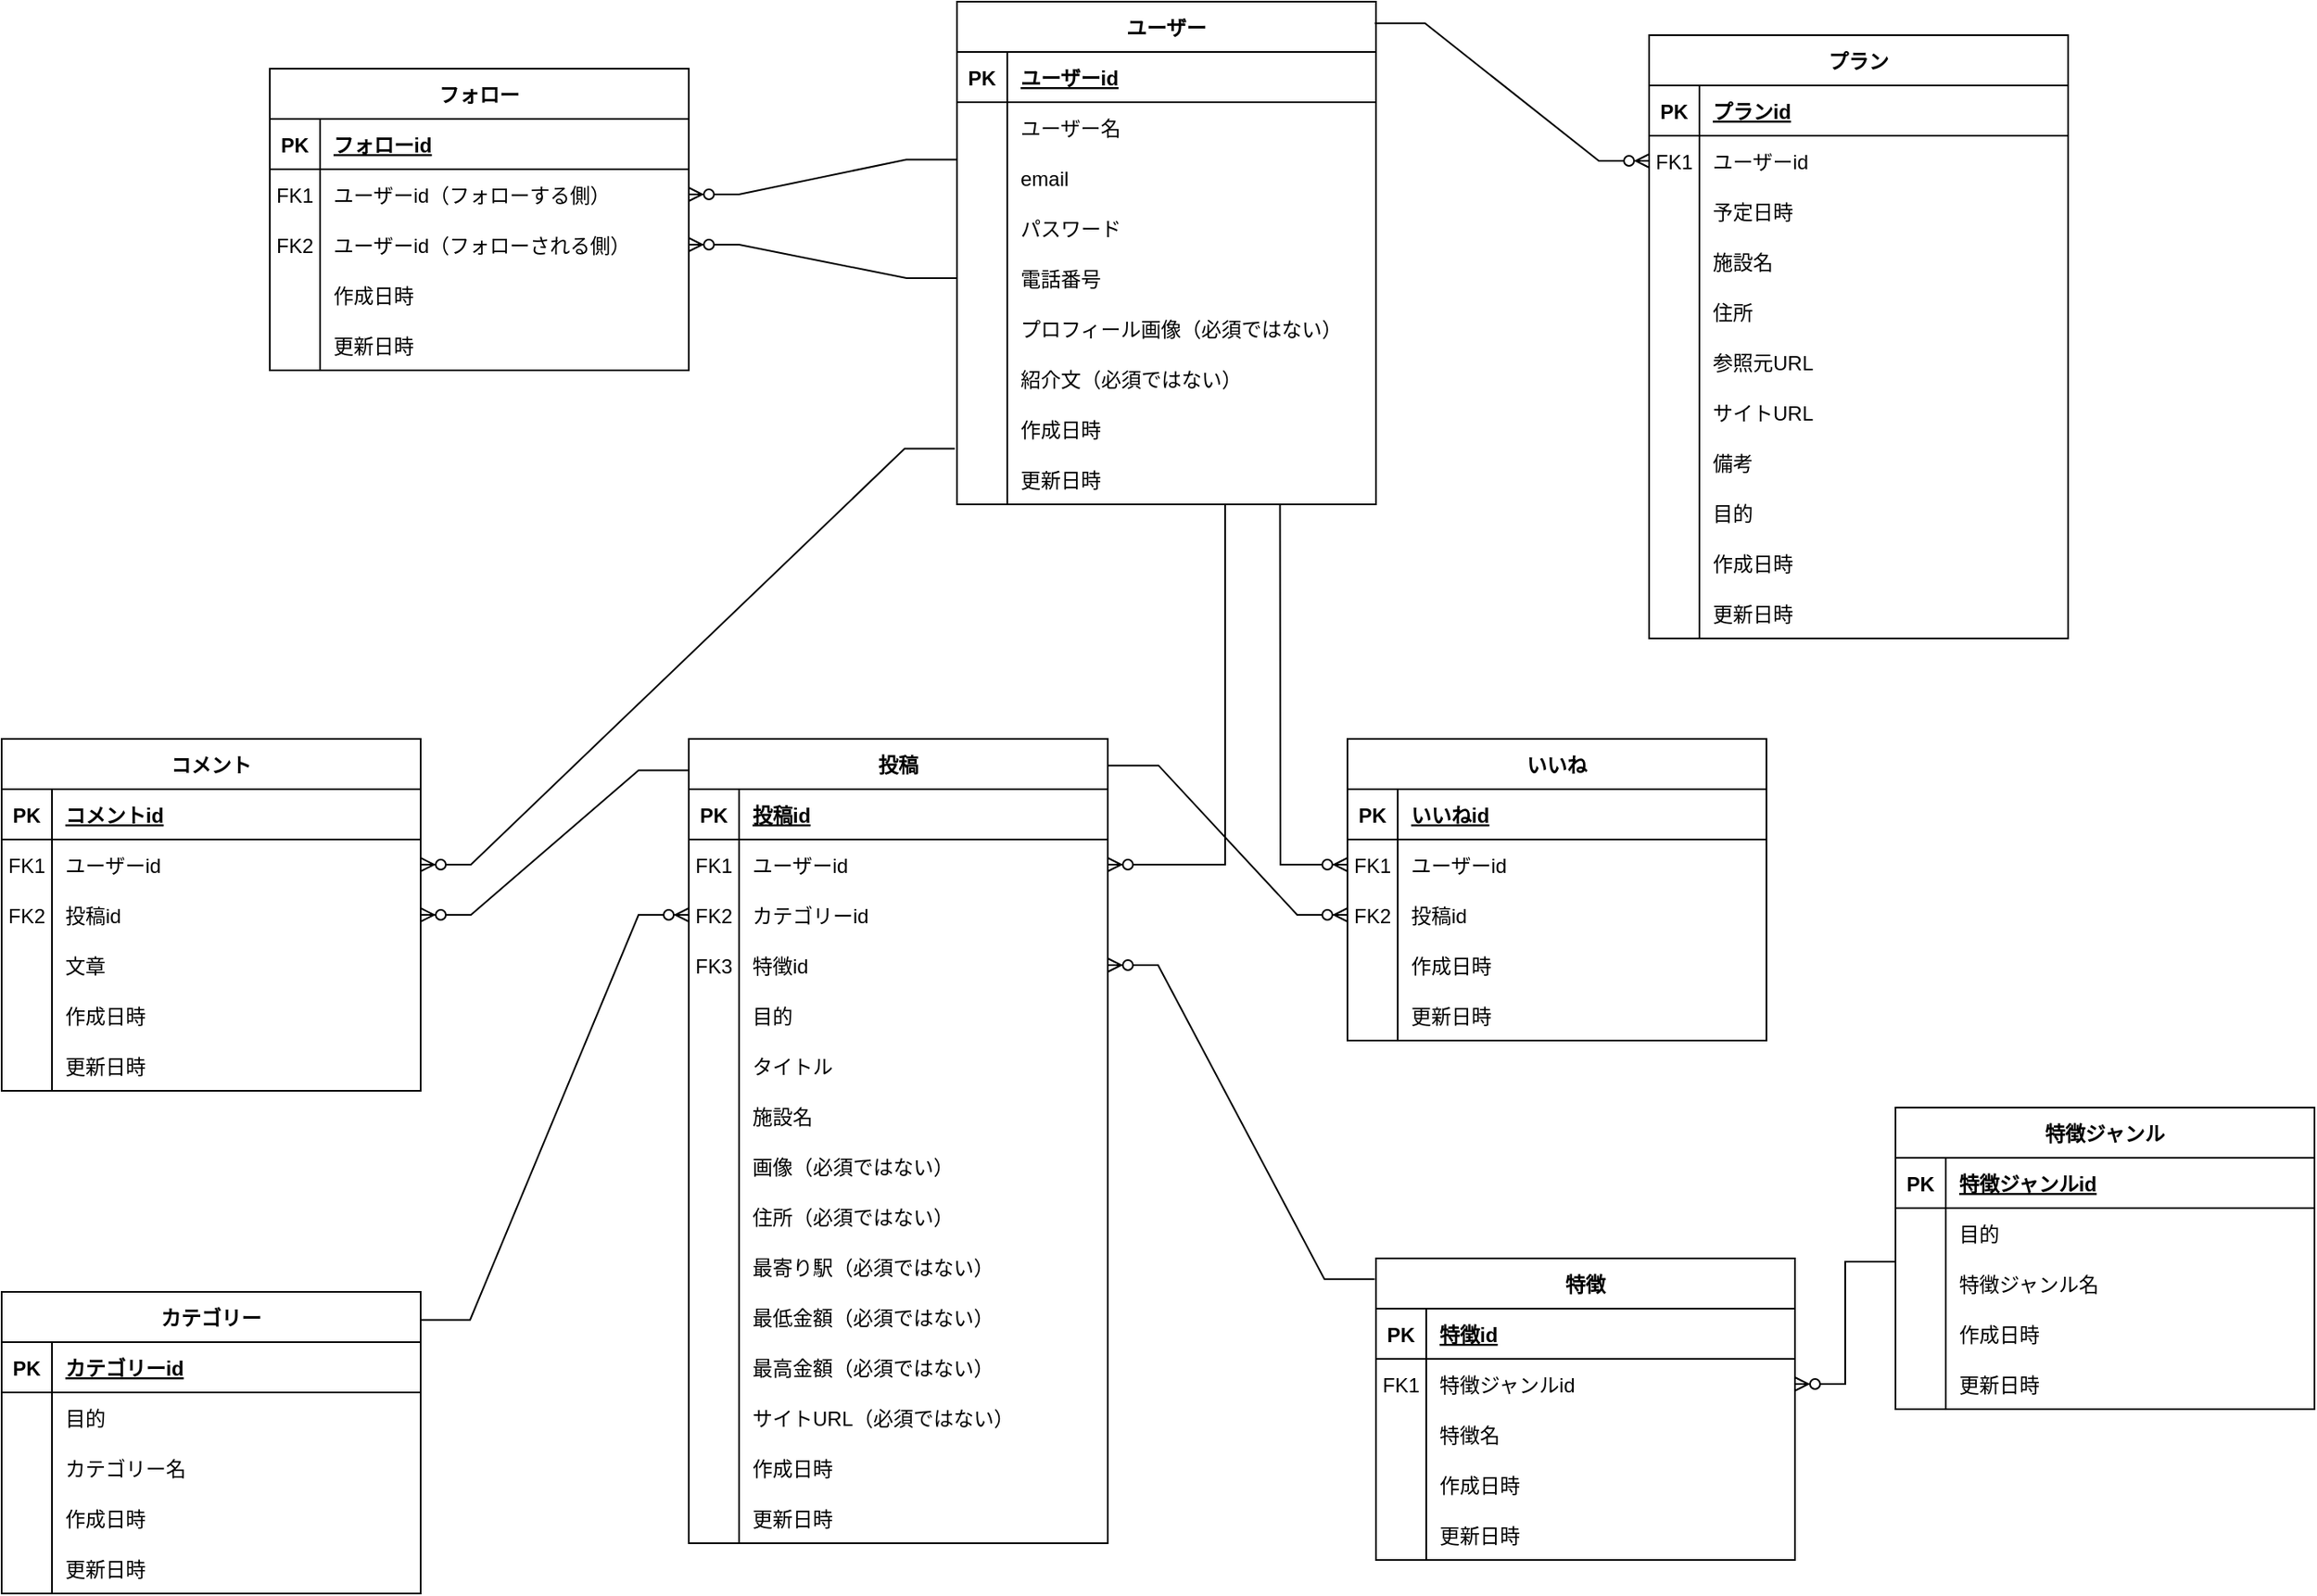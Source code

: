 <mxfile version="24.4.13" type="github">
  <diagram id="R2lEEEUBdFMjLlhIrx00" name="ER図">
    <mxGraphModel dx="1683" dy="741" grid="1" gridSize="10" guides="1" tooltips="1" connect="1" arrows="1" fold="1" page="1" pageScale="1" pageWidth="1654" pageHeight="1169" math="0" shadow="0" extFonts="Permanent Marker^https://fonts.googleapis.com/css?family=Permanent+Marker">
      <root>
        <mxCell id="0" />
        <mxCell id="1" parent="0" />
        <mxCell id="C-vyLk0tnHw3VtMMgP7b-2" value="投稿" style="shape=table;startSize=30;container=1;collapsible=1;childLayout=tableLayout;fixedRows=1;rowLines=0;fontStyle=1;align=center;resizeLast=1;" parent="1" vertex="1">
          <mxGeometry x="547" y="530" width="250" height="480" as="geometry" />
        </mxCell>
        <mxCell id="C-vyLk0tnHw3VtMMgP7b-3" value="" style="shape=partialRectangle;collapsible=0;dropTarget=0;pointerEvents=0;fillColor=none;points=[[0,0.5],[1,0.5]];portConstraint=eastwest;top=0;left=0;right=0;bottom=1;" parent="C-vyLk0tnHw3VtMMgP7b-2" vertex="1">
          <mxGeometry y="30" width="250" height="30" as="geometry" />
        </mxCell>
        <mxCell id="C-vyLk0tnHw3VtMMgP7b-4" value="PK" style="shape=partialRectangle;overflow=hidden;connectable=0;fillColor=none;top=0;left=0;bottom=0;right=0;fontStyle=1;" parent="C-vyLk0tnHw3VtMMgP7b-3" vertex="1">
          <mxGeometry width="30" height="30" as="geometry">
            <mxRectangle width="30" height="30" as="alternateBounds" />
          </mxGeometry>
        </mxCell>
        <mxCell id="C-vyLk0tnHw3VtMMgP7b-5" value="投稿id" style="shape=partialRectangle;overflow=hidden;connectable=0;fillColor=none;top=0;left=0;bottom=0;right=0;align=left;spacingLeft=6;fontStyle=5;" parent="C-vyLk0tnHw3VtMMgP7b-3" vertex="1">
          <mxGeometry x="30" width="220" height="30" as="geometry">
            <mxRectangle width="220" height="30" as="alternateBounds" />
          </mxGeometry>
        </mxCell>
        <mxCell id="vc0TEWrDsb9jHcj9dGxI-154" style="shape=partialRectangle;collapsible=0;dropTarget=0;pointerEvents=0;fillColor=none;points=[[0,0.5],[1,0.5]];portConstraint=eastwest;top=0;left=0;right=0;bottom=0;" parent="C-vyLk0tnHw3VtMMgP7b-2" vertex="1">
          <mxGeometry y="60" width="250" height="30" as="geometry" />
        </mxCell>
        <mxCell id="vc0TEWrDsb9jHcj9dGxI-155" value="FK1" style="shape=partialRectangle;overflow=hidden;connectable=0;fillColor=none;top=0;left=0;bottom=0;right=0;" parent="vc0TEWrDsb9jHcj9dGxI-154" vertex="1">
          <mxGeometry width="30" height="30" as="geometry">
            <mxRectangle width="30" height="30" as="alternateBounds" />
          </mxGeometry>
        </mxCell>
        <mxCell id="vc0TEWrDsb9jHcj9dGxI-156" value="ユーザーid" style="shape=partialRectangle;overflow=hidden;connectable=0;fillColor=none;top=0;left=0;bottom=0;right=0;align=left;spacingLeft=6;" parent="vc0TEWrDsb9jHcj9dGxI-154" vertex="1">
          <mxGeometry x="30" width="220" height="30" as="geometry">
            <mxRectangle width="220" height="30" as="alternateBounds" />
          </mxGeometry>
        </mxCell>
        <mxCell id="C-vyLk0tnHw3VtMMgP7b-6" value="" style="shape=partialRectangle;collapsible=0;dropTarget=0;pointerEvents=0;fillColor=none;points=[[0,0.5],[1,0.5]];portConstraint=eastwest;top=0;left=0;right=0;bottom=0;" parent="C-vyLk0tnHw3VtMMgP7b-2" vertex="1">
          <mxGeometry y="90" width="250" height="30" as="geometry" />
        </mxCell>
        <mxCell id="C-vyLk0tnHw3VtMMgP7b-7" value="FK2" style="shape=partialRectangle;overflow=hidden;connectable=0;fillColor=none;top=0;left=0;bottom=0;right=0;" parent="C-vyLk0tnHw3VtMMgP7b-6" vertex="1">
          <mxGeometry width="30" height="30" as="geometry">
            <mxRectangle width="30" height="30" as="alternateBounds" />
          </mxGeometry>
        </mxCell>
        <mxCell id="C-vyLk0tnHw3VtMMgP7b-8" value="カテゴリーid" style="shape=partialRectangle;overflow=hidden;connectable=0;fillColor=none;top=0;left=0;bottom=0;right=0;align=left;spacingLeft=6;" parent="C-vyLk0tnHw3VtMMgP7b-6" vertex="1">
          <mxGeometry x="30" width="220" height="30" as="geometry">
            <mxRectangle width="220" height="30" as="alternateBounds" />
          </mxGeometry>
        </mxCell>
        <mxCell id="C-vyLk0tnHw3VtMMgP7b-9" value="" style="shape=partialRectangle;collapsible=0;dropTarget=0;pointerEvents=0;fillColor=none;points=[[0,0.5],[1,0.5]];portConstraint=eastwest;top=0;left=0;right=0;bottom=0;" parent="C-vyLk0tnHw3VtMMgP7b-2" vertex="1">
          <mxGeometry y="120" width="250" height="30" as="geometry" />
        </mxCell>
        <mxCell id="C-vyLk0tnHw3VtMMgP7b-10" value="FK3" style="shape=partialRectangle;overflow=hidden;connectable=0;fillColor=none;top=0;left=0;bottom=0;right=0;" parent="C-vyLk0tnHw3VtMMgP7b-9" vertex="1">
          <mxGeometry width="30" height="30" as="geometry">
            <mxRectangle width="30" height="30" as="alternateBounds" />
          </mxGeometry>
        </mxCell>
        <mxCell id="C-vyLk0tnHw3VtMMgP7b-11" value="特徴id" style="shape=partialRectangle;overflow=hidden;connectable=0;fillColor=none;top=0;left=0;bottom=0;right=0;align=left;spacingLeft=6;" parent="C-vyLk0tnHw3VtMMgP7b-9" vertex="1">
          <mxGeometry x="30" width="220" height="30" as="geometry">
            <mxRectangle width="220" height="30" as="alternateBounds" />
          </mxGeometry>
        </mxCell>
        <mxCell id="xfhn2BFlqqlC6ujYm97E-5" style="shape=partialRectangle;collapsible=0;dropTarget=0;pointerEvents=0;fillColor=none;points=[[0,0.5],[1,0.5]];portConstraint=eastwest;top=0;left=0;right=0;bottom=0;" vertex="1" parent="C-vyLk0tnHw3VtMMgP7b-2">
          <mxGeometry y="150" width="250" height="30" as="geometry" />
        </mxCell>
        <mxCell id="xfhn2BFlqqlC6ujYm97E-6" style="shape=partialRectangle;overflow=hidden;connectable=0;fillColor=none;top=0;left=0;bottom=0;right=0;" vertex="1" parent="xfhn2BFlqqlC6ujYm97E-5">
          <mxGeometry width="30" height="30" as="geometry">
            <mxRectangle width="30" height="30" as="alternateBounds" />
          </mxGeometry>
        </mxCell>
        <mxCell id="xfhn2BFlqqlC6ujYm97E-7" value="目的" style="shape=partialRectangle;overflow=hidden;connectable=0;fillColor=none;top=0;left=0;bottom=0;right=0;align=left;spacingLeft=6;" vertex="1" parent="xfhn2BFlqqlC6ujYm97E-5">
          <mxGeometry x="30" width="220" height="30" as="geometry">
            <mxRectangle width="220" height="30" as="alternateBounds" />
          </mxGeometry>
        </mxCell>
        <mxCell id="vc0TEWrDsb9jHcj9dGxI-1" style="shape=partialRectangle;collapsible=0;dropTarget=0;pointerEvents=0;fillColor=none;points=[[0,0.5],[1,0.5]];portConstraint=eastwest;top=0;left=0;right=0;bottom=0;" parent="C-vyLk0tnHw3VtMMgP7b-2" vertex="1">
          <mxGeometry y="180" width="250" height="30" as="geometry" />
        </mxCell>
        <mxCell id="vc0TEWrDsb9jHcj9dGxI-2" style="shape=partialRectangle;overflow=hidden;connectable=0;fillColor=none;top=0;left=0;bottom=0;right=0;" parent="vc0TEWrDsb9jHcj9dGxI-1" vertex="1">
          <mxGeometry width="30" height="30" as="geometry">
            <mxRectangle width="30" height="30" as="alternateBounds" />
          </mxGeometry>
        </mxCell>
        <mxCell id="vc0TEWrDsb9jHcj9dGxI-3" value="タイトル" style="shape=partialRectangle;overflow=hidden;connectable=0;fillColor=none;top=0;left=0;bottom=0;right=0;align=left;spacingLeft=6;" parent="vc0TEWrDsb9jHcj9dGxI-1" vertex="1">
          <mxGeometry x="30" width="220" height="30" as="geometry">
            <mxRectangle width="220" height="30" as="alternateBounds" />
          </mxGeometry>
        </mxCell>
        <mxCell id="vc0TEWrDsb9jHcj9dGxI-166" style="shape=partialRectangle;collapsible=0;dropTarget=0;pointerEvents=0;fillColor=none;points=[[0,0.5],[1,0.5]];portConstraint=eastwest;top=0;left=0;right=0;bottom=0;" parent="C-vyLk0tnHw3VtMMgP7b-2" vertex="1">
          <mxGeometry y="210" width="250" height="30" as="geometry" />
        </mxCell>
        <mxCell id="vc0TEWrDsb9jHcj9dGxI-167" style="shape=partialRectangle;overflow=hidden;connectable=0;fillColor=none;top=0;left=0;bottom=0;right=0;" parent="vc0TEWrDsb9jHcj9dGxI-166" vertex="1">
          <mxGeometry width="30" height="30" as="geometry">
            <mxRectangle width="30" height="30" as="alternateBounds" />
          </mxGeometry>
        </mxCell>
        <mxCell id="vc0TEWrDsb9jHcj9dGxI-168" value="施設名" style="shape=partialRectangle;overflow=hidden;connectable=0;fillColor=none;top=0;left=0;bottom=0;right=0;align=left;spacingLeft=6;" parent="vc0TEWrDsb9jHcj9dGxI-166" vertex="1">
          <mxGeometry x="30" width="220" height="30" as="geometry">
            <mxRectangle width="220" height="30" as="alternateBounds" />
          </mxGeometry>
        </mxCell>
        <mxCell id="vc0TEWrDsb9jHcj9dGxI-163" style="shape=partialRectangle;collapsible=0;dropTarget=0;pointerEvents=0;fillColor=none;points=[[0,0.5],[1,0.5]];portConstraint=eastwest;top=0;left=0;right=0;bottom=0;" parent="C-vyLk0tnHw3VtMMgP7b-2" vertex="1">
          <mxGeometry y="240" width="250" height="30" as="geometry" />
        </mxCell>
        <mxCell id="vc0TEWrDsb9jHcj9dGxI-164" style="shape=partialRectangle;overflow=hidden;connectable=0;fillColor=none;top=0;left=0;bottom=0;right=0;" parent="vc0TEWrDsb9jHcj9dGxI-163" vertex="1">
          <mxGeometry width="30" height="30" as="geometry">
            <mxRectangle width="30" height="30" as="alternateBounds" />
          </mxGeometry>
        </mxCell>
        <mxCell id="vc0TEWrDsb9jHcj9dGxI-165" value="画像（必須ではない）" style="shape=partialRectangle;overflow=hidden;connectable=0;fillColor=none;top=0;left=0;bottom=0;right=0;align=left;spacingLeft=6;" parent="vc0TEWrDsb9jHcj9dGxI-163" vertex="1">
          <mxGeometry x="30" width="220" height="30" as="geometry">
            <mxRectangle width="220" height="30" as="alternateBounds" />
          </mxGeometry>
        </mxCell>
        <mxCell id="vc0TEWrDsb9jHcj9dGxI-160" style="shape=partialRectangle;collapsible=0;dropTarget=0;pointerEvents=0;fillColor=none;points=[[0,0.5],[1,0.5]];portConstraint=eastwest;top=0;left=0;right=0;bottom=0;" parent="C-vyLk0tnHw3VtMMgP7b-2" vertex="1">
          <mxGeometry y="270" width="250" height="30" as="geometry" />
        </mxCell>
        <mxCell id="vc0TEWrDsb9jHcj9dGxI-161" style="shape=partialRectangle;overflow=hidden;connectable=0;fillColor=none;top=0;left=0;bottom=0;right=0;" parent="vc0TEWrDsb9jHcj9dGxI-160" vertex="1">
          <mxGeometry width="30" height="30" as="geometry">
            <mxRectangle width="30" height="30" as="alternateBounds" />
          </mxGeometry>
        </mxCell>
        <mxCell id="vc0TEWrDsb9jHcj9dGxI-162" value="住所（必須ではない）" style="shape=partialRectangle;overflow=hidden;connectable=0;fillColor=none;top=0;left=0;bottom=0;right=0;align=left;spacingLeft=6;" parent="vc0TEWrDsb9jHcj9dGxI-160" vertex="1">
          <mxGeometry x="30" width="220" height="30" as="geometry">
            <mxRectangle width="220" height="30" as="alternateBounds" />
          </mxGeometry>
        </mxCell>
        <mxCell id="vc0TEWrDsb9jHcj9dGxI-190" style="shape=partialRectangle;collapsible=0;dropTarget=0;pointerEvents=0;fillColor=none;points=[[0,0.5],[1,0.5]];portConstraint=eastwest;top=0;left=0;right=0;bottom=0;" parent="C-vyLk0tnHw3VtMMgP7b-2" vertex="1">
          <mxGeometry y="300" width="250" height="30" as="geometry" />
        </mxCell>
        <mxCell id="vc0TEWrDsb9jHcj9dGxI-191" style="shape=partialRectangle;overflow=hidden;connectable=0;fillColor=none;top=0;left=0;bottom=0;right=0;" parent="vc0TEWrDsb9jHcj9dGxI-190" vertex="1">
          <mxGeometry width="30" height="30" as="geometry">
            <mxRectangle width="30" height="30" as="alternateBounds" />
          </mxGeometry>
        </mxCell>
        <mxCell id="vc0TEWrDsb9jHcj9dGxI-192" value="最寄り駅（必須ではない）" style="shape=partialRectangle;overflow=hidden;connectable=0;fillColor=none;top=0;left=0;bottom=0;right=0;align=left;spacingLeft=6;" parent="vc0TEWrDsb9jHcj9dGxI-190" vertex="1">
          <mxGeometry x="30" width="220" height="30" as="geometry">
            <mxRectangle width="220" height="30" as="alternateBounds" />
          </mxGeometry>
        </mxCell>
        <mxCell id="vc0TEWrDsb9jHcj9dGxI-193" style="shape=partialRectangle;collapsible=0;dropTarget=0;pointerEvents=0;fillColor=none;points=[[0,0.5],[1,0.5]];portConstraint=eastwest;top=0;left=0;right=0;bottom=0;" parent="C-vyLk0tnHw3VtMMgP7b-2" vertex="1">
          <mxGeometry y="330" width="250" height="30" as="geometry" />
        </mxCell>
        <mxCell id="vc0TEWrDsb9jHcj9dGxI-194" style="shape=partialRectangle;overflow=hidden;connectable=0;fillColor=none;top=0;left=0;bottom=0;right=0;" parent="vc0TEWrDsb9jHcj9dGxI-193" vertex="1">
          <mxGeometry width="30" height="30" as="geometry">
            <mxRectangle width="30" height="30" as="alternateBounds" />
          </mxGeometry>
        </mxCell>
        <mxCell id="vc0TEWrDsb9jHcj9dGxI-195" value="最低金額（必須ではない）" style="shape=partialRectangle;overflow=hidden;connectable=0;fillColor=none;top=0;left=0;bottom=0;right=0;align=left;spacingLeft=6;" parent="vc0TEWrDsb9jHcj9dGxI-193" vertex="1">
          <mxGeometry x="30" width="220" height="30" as="geometry">
            <mxRectangle width="220" height="30" as="alternateBounds" />
          </mxGeometry>
        </mxCell>
        <mxCell id="vc0TEWrDsb9jHcj9dGxI-196" style="shape=partialRectangle;collapsible=0;dropTarget=0;pointerEvents=0;fillColor=none;points=[[0,0.5],[1,0.5]];portConstraint=eastwest;top=0;left=0;right=0;bottom=0;" parent="C-vyLk0tnHw3VtMMgP7b-2" vertex="1">
          <mxGeometry y="360" width="250" height="30" as="geometry" />
        </mxCell>
        <mxCell id="vc0TEWrDsb9jHcj9dGxI-197" style="shape=partialRectangle;overflow=hidden;connectable=0;fillColor=none;top=0;left=0;bottom=0;right=0;" parent="vc0TEWrDsb9jHcj9dGxI-196" vertex="1">
          <mxGeometry width="30" height="30" as="geometry">
            <mxRectangle width="30" height="30" as="alternateBounds" />
          </mxGeometry>
        </mxCell>
        <mxCell id="vc0TEWrDsb9jHcj9dGxI-198" value="最高金額（必須ではない）" style="shape=partialRectangle;overflow=hidden;connectable=0;fillColor=none;top=0;left=0;bottom=0;right=0;align=left;spacingLeft=6;" parent="vc0TEWrDsb9jHcj9dGxI-196" vertex="1">
          <mxGeometry x="30" width="220" height="30" as="geometry">
            <mxRectangle width="220" height="30" as="alternateBounds" />
          </mxGeometry>
        </mxCell>
        <mxCell id="vc0TEWrDsb9jHcj9dGxI-181" style="shape=partialRectangle;collapsible=0;dropTarget=0;pointerEvents=0;fillColor=none;points=[[0,0.5],[1,0.5]];portConstraint=eastwest;top=0;left=0;right=0;bottom=0;" parent="C-vyLk0tnHw3VtMMgP7b-2" vertex="1">
          <mxGeometry y="390" width="250" height="30" as="geometry" />
        </mxCell>
        <mxCell id="vc0TEWrDsb9jHcj9dGxI-182" style="shape=partialRectangle;overflow=hidden;connectable=0;fillColor=none;top=0;left=0;bottom=0;right=0;" parent="vc0TEWrDsb9jHcj9dGxI-181" vertex="1">
          <mxGeometry width="30" height="30" as="geometry">
            <mxRectangle width="30" height="30" as="alternateBounds" />
          </mxGeometry>
        </mxCell>
        <mxCell id="vc0TEWrDsb9jHcj9dGxI-183" value="サイトURL（必須ではない）" style="shape=partialRectangle;overflow=hidden;connectable=0;fillColor=none;top=0;left=0;bottom=0;right=0;align=left;spacingLeft=6;" parent="vc0TEWrDsb9jHcj9dGxI-181" vertex="1">
          <mxGeometry x="30" width="220" height="30" as="geometry">
            <mxRectangle width="220" height="30" as="alternateBounds" />
          </mxGeometry>
        </mxCell>
        <mxCell id="vc0TEWrDsb9jHcj9dGxI-178" style="shape=partialRectangle;collapsible=0;dropTarget=0;pointerEvents=0;fillColor=none;points=[[0,0.5],[1,0.5]];portConstraint=eastwest;top=0;left=0;right=0;bottom=0;" parent="C-vyLk0tnHw3VtMMgP7b-2" vertex="1">
          <mxGeometry y="420" width="250" height="30" as="geometry" />
        </mxCell>
        <mxCell id="vc0TEWrDsb9jHcj9dGxI-179" style="shape=partialRectangle;overflow=hidden;connectable=0;fillColor=none;top=0;left=0;bottom=0;right=0;" parent="vc0TEWrDsb9jHcj9dGxI-178" vertex="1">
          <mxGeometry width="30" height="30" as="geometry">
            <mxRectangle width="30" height="30" as="alternateBounds" />
          </mxGeometry>
        </mxCell>
        <mxCell id="vc0TEWrDsb9jHcj9dGxI-180" value="作成日時" style="shape=partialRectangle;overflow=hidden;connectable=0;fillColor=none;top=0;left=0;bottom=0;right=0;align=left;spacingLeft=6;" parent="vc0TEWrDsb9jHcj9dGxI-178" vertex="1">
          <mxGeometry x="30" width="220" height="30" as="geometry">
            <mxRectangle width="220" height="30" as="alternateBounds" />
          </mxGeometry>
        </mxCell>
        <mxCell id="vc0TEWrDsb9jHcj9dGxI-175" style="shape=partialRectangle;collapsible=0;dropTarget=0;pointerEvents=0;fillColor=none;points=[[0,0.5],[1,0.5]];portConstraint=eastwest;top=0;left=0;right=0;bottom=0;" parent="C-vyLk0tnHw3VtMMgP7b-2" vertex="1">
          <mxGeometry y="450" width="250" height="30" as="geometry" />
        </mxCell>
        <mxCell id="vc0TEWrDsb9jHcj9dGxI-176" style="shape=partialRectangle;overflow=hidden;connectable=0;fillColor=none;top=0;left=0;bottom=0;right=0;" parent="vc0TEWrDsb9jHcj9dGxI-175" vertex="1">
          <mxGeometry width="30" height="30" as="geometry">
            <mxRectangle width="30" height="30" as="alternateBounds" />
          </mxGeometry>
        </mxCell>
        <mxCell id="vc0TEWrDsb9jHcj9dGxI-177" value="更新日時" style="shape=partialRectangle;overflow=hidden;connectable=0;fillColor=none;top=0;left=0;bottom=0;right=0;align=left;spacingLeft=6;" parent="vc0TEWrDsb9jHcj9dGxI-175" vertex="1">
          <mxGeometry x="30" width="220" height="30" as="geometry">
            <mxRectangle width="220" height="30" as="alternateBounds" />
          </mxGeometry>
        </mxCell>
        <mxCell id="C-vyLk0tnHw3VtMMgP7b-13" value="コメント" style="shape=table;startSize=30;container=1;collapsible=1;childLayout=tableLayout;fixedRows=1;rowLines=0;fontStyle=1;align=center;resizeLast=1;gradientColor=none;swimlaneFillColor=none;perimeterSpacing=0;fillStyle=auto;" parent="1" vertex="1">
          <mxGeometry x="137" y="530" width="250" height="210" as="geometry" />
        </mxCell>
        <mxCell id="C-vyLk0tnHw3VtMMgP7b-14" value="" style="shape=partialRectangle;collapsible=0;dropTarget=0;pointerEvents=0;fillColor=none;points=[[0,0.5],[1,0.5]];portConstraint=eastwest;top=0;left=0;right=0;bottom=1;" parent="C-vyLk0tnHw3VtMMgP7b-13" vertex="1">
          <mxGeometry y="30" width="250" height="30" as="geometry" />
        </mxCell>
        <mxCell id="C-vyLk0tnHw3VtMMgP7b-15" value="PK" style="shape=partialRectangle;overflow=hidden;connectable=0;fillColor=none;top=0;left=0;bottom=0;right=0;fontStyle=1;" parent="C-vyLk0tnHw3VtMMgP7b-14" vertex="1">
          <mxGeometry width="30" height="30" as="geometry">
            <mxRectangle width="30" height="30" as="alternateBounds" />
          </mxGeometry>
        </mxCell>
        <mxCell id="C-vyLk0tnHw3VtMMgP7b-16" value="コメントid" style="shape=partialRectangle;overflow=hidden;connectable=0;fillColor=none;top=0;left=0;bottom=0;right=0;align=left;spacingLeft=6;fontStyle=5;" parent="C-vyLk0tnHw3VtMMgP7b-14" vertex="1">
          <mxGeometry x="30" width="220" height="30" as="geometry">
            <mxRectangle width="220" height="30" as="alternateBounds" />
          </mxGeometry>
        </mxCell>
        <mxCell id="C-vyLk0tnHw3VtMMgP7b-17" value="" style="shape=partialRectangle;collapsible=0;dropTarget=0;pointerEvents=0;fillColor=none;points=[[0,0.5],[1,0.5]];portConstraint=eastwest;top=0;left=0;right=0;bottom=0;" parent="C-vyLk0tnHw3VtMMgP7b-13" vertex="1">
          <mxGeometry y="60" width="250" height="30" as="geometry" />
        </mxCell>
        <mxCell id="C-vyLk0tnHw3VtMMgP7b-18" value="FK1" style="shape=partialRectangle;overflow=hidden;connectable=0;fillColor=none;top=0;left=0;bottom=0;right=0;" parent="C-vyLk0tnHw3VtMMgP7b-17" vertex="1">
          <mxGeometry width="30" height="30" as="geometry">
            <mxRectangle width="30" height="30" as="alternateBounds" />
          </mxGeometry>
        </mxCell>
        <mxCell id="C-vyLk0tnHw3VtMMgP7b-19" value="ユーザーid" style="shape=partialRectangle;overflow=hidden;connectable=0;fillColor=none;top=0;left=0;bottom=0;right=0;align=left;spacingLeft=6;" parent="C-vyLk0tnHw3VtMMgP7b-17" vertex="1">
          <mxGeometry x="30" width="220" height="30" as="geometry">
            <mxRectangle width="220" height="30" as="alternateBounds" />
          </mxGeometry>
        </mxCell>
        <mxCell id="C-vyLk0tnHw3VtMMgP7b-20" value="" style="shape=partialRectangle;collapsible=0;dropTarget=0;pointerEvents=0;fillColor=none;points=[[0,0.5],[1,0.5]];portConstraint=eastwest;top=0;left=0;right=0;bottom=0;" parent="C-vyLk0tnHw3VtMMgP7b-13" vertex="1">
          <mxGeometry y="90" width="250" height="30" as="geometry" />
        </mxCell>
        <mxCell id="C-vyLk0tnHw3VtMMgP7b-21" value="FK2" style="shape=partialRectangle;overflow=hidden;connectable=0;fillColor=none;top=0;left=0;bottom=0;right=0;" parent="C-vyLk0tnHw3VtMMgP7b-20" vertex="1">
          <mxGeometry width="30" height="30" as="geometry">
            <mxRectangle width="30" height="30" as="alternateBounds" />
          </mxGeometry>
        </mxCell>
        <mxCell id="C-vyLk0tnHw3VtMMgP7b-22" value="投稿id" style="shape=partialRectangle;overflow=hidden;connectable=0;fillColor=none;top=0;left=0;bottom=0;right=0;align=left;spacingLeft=6;" parent="C-vyLk0tnHw3VtMMgP7b-20" vertex="1">
          <mxGeometry x="30" width="220" height="30" as="geometry">
            <mxRectangle width="220" height="30" as="alternateBounds" />
          </mxGeometry>
        </mxCell>
        <mxCell id="vc0TEWrDsb9jHcj9dGxI-47" style="shape=partialRectangle;collapsible=0;dropTarget=0;pointerEvents=0;fillColor=none;points=[[0,0.5],[1,0.5]];portConstraint=eastwest;top=0;left=0;right=0;bottom=0;" parent="C-vyLk0tnHw3VtMMgP7b-13" vertex="1">
          <mxGeometry y="120" width="250" height="30" as="geometry" />
        </mxCell>
        <mxCell id="vc0TEWrDsb9jHcj9dGxI-48" style="shape=partialRectangle;overflow=hidden;connectable=0;fillColor=none;top=0;left=0;bottom=0;right=0;" parent="vc0TEWrDsb9jHcj9dGxI-47" vertex="1">
          <mxGeometry width="30" height="30" as="geometry">
            <mxRectangle width="30" height="30" as="alternateBounds" />
          </mxGeometry>
        </mxCell>
        <mxCell id="vc0TEWrDsb9jHcj9dGxI-49" value="文章" style="shape=partialRectangle;overflow=hidden;connectable=0;fillColor=none;top=0;left=0;bottom=0;right=0;align=left;spacingLeft=6;" parent="vc0TEWrDsb9jHcj9dGxI-47" vertex="1">
          <mxGeometry x="30" width="220" height="30" as="geometry">
            <mxRectangle width="220" height="30" as="alternateBounds" />
          </mxGeometry>
        </mxCell>
        <mxCell id="vc0TEWrDsb9jHcj9dGxI-133" style="shape=partialRectangle;collapsible=0;dropTarget=0;pointerEvents=0;fillColor=none;points=[[0,0.5],[1,0.5]];portConstraint=eastwest;top=0;left=0;right=0;bottom=0;" parent="C-vyLk0tnHw3VtMMgP7b-13" vertex="1">
          <mxGeometry y="150" width="250" height="30" as="geometry" />
        </mxCell>
        <mxCell id="vc0TEWrDsb9jHcj9dGxI-134" style="shape=partialRectangle;overflow=hidden;connectable=0;fillColor=none;top=0;left=0;bottom=0;right=0;" parent="vc0TEWrDsb9jHcj9dGxI-133" vertex="1">
          <mxGeometry width="30" height="30" as="geometry">
            <mxRectangle width="30" height="30" as="alternateBounds" />
          </mxGeometry>
        </mxCell>
        <mxCell id="vc0TEWrDsb9jHcj9dGxI-135" value="作成日時" style="shape=partialRectangle;overflow=hidden;connectable=0;fillColor=none;top=0;left=0;bottom=0;right=0;align=left;spacingLeft=6;" parent="vc0TEWrDsb9jHcj9dGxI-133" vertex="1">
          <mxGeometry x="30" width="220" height="30" as="geometry">
            <mxRectangle width="220" height="30" as="alternateBounds" />
          </mxGeometry>
        </mxCell>
        <mxCell id="vc0TEWrDsb9jHcj9dGxI-130" style="shape=partialRectangle;collapsible=0;dropTarget=0;pointerEvents=0;fillColor=none;points=[[0,0.5],[1,0.5]];portConstraint=eastwest;top=0;left=0;right=0;bottom=0;" parent="C-vyLk0tnHw3VtMMgP7b-13" vertex="1">
          <mxGeometry y="180" width="250" height="30" as="geometry" />
        </mxCell>
        <mxCell id="vc0TEWrDsb9jHcj9dGxI-131" style="shape=partialRectangle;overflow=hidden;connectable=0;fillColor=none;top=0;left=0;bottom=0;right=0;" parent="vc0TEWrDsb9jHcj9dGxI-130" vertex="1">
          <mxGeometry width="30" height="30" as="geometry">
            <mxRectangle width="30" height="30" as="alternateBounds" />
          </mxGeometry>
        </mxCell>
        <mxCell id="vc0TEWrDsb9jHcj9dGxI-132" value="更新日時" style="shape=partialRectangle;overflow=hidden;connectable=0;fillColor=none;top=0;left=0;bottom=0;right=0;align=left;spacingLeft=6;" parent="vc0TEWrDsb9jHcj9dGxI-130" vertex="1">
          <mxGeometry x="30" width="220" height="30" as="geometry">
            <mxRectangle width="220" height="30" as="alternateBounds" />
          </mxGeometry>
        </mxCell>
        <mxCell id="C-vyLk0tnHw3VtMMgP7b-23" value="ユーザー" style="shape=table;startSize=30;container=1;collapsible=1;childLayout=tableLayout;fixedRows=1;rowLines=0;fontStyle=1;align=center;resizeLast=1;" parent="1" vertex="1">
          <mxGeometry x="707" y="90" width="250" height="300" as="geometry" />
        </mxCell>
        <mxCell id="C-vyLk0tnHw3VtMMgP7b-24" value="" style="shape=partialRectangle;collapsible=0;dropTarget=0;pointerEvents=0;fillColor=none;points=[[0,0.5],[1,0.5]];portConstraint=eastwest;top=0;left=0;right=0;bottom=1;" parent="C-vyLk0tnHw3VtMMgP7b-23" vertex="1">
          <mxGeometry y="30" width="250" height="30" as="geometry" />
        </mxCell>
        <mxCell id="C-vyLk0tnHw3VtMMgP7b-25" value="PK" style="shape=partialRectangle;overflow=hidden;connectable=0;fillColor=none;top=0;left=0;bottom=0;right=0;fontStyle=1;" parent="C-vyLk0tnHw3VtMMgP7b-24" vertex="1">
          <mxGeometry width="30" height="30" as="geometry">
            <mxRectangle width="30" height="30" as="alternateBounds" />
          </mxGeometry>
        </mxCell>
        <mxCell id="C-vyLk0tnHw3VtMMgP7b-26" value="ユーザーid" style="shape=partialRectangle;overflow=hidden;connectable=0;fillColor=none;top=0;left=0;bottom=0;right=0;align=left;spacingLeft=6;fontStyle=5;" parent="C-vyLk0tnHw3VtMMgP7b-24" vertex="1">
          <mxGeometry x="30" width="220" height="30" as="geometry">
            <mxRectangle width="220" height="30" as="alternateBounds" />
          </mxGeometry>
        </mxCell>
        <mxCell id="C-vyLk0tnHw3VtMMgP7b-27" value="" style="shape=partialRectangle;collapsible=0;dropTarget=0;pointerEvents=0;fillColor=none;points=[[0,0.5],[1,0.5]];portConstraint=eastwest;top=0;left=0;right=0;bottom=0;" parent="C-vyLk0tnHw3VtMMgP7b-23" vertex="1">
          <mxGeometry y="60" width="250" height="30" as="geometry" />
        </mxCell>
        <mxCell id="C-vyLk0tnHw3VtMMgP7b-28" value="" style="shape=partialRectangle;overflow=hidden;connectable=0;fillColor=none;top=0;left=0;bottom=0;right=0;" parent="C-vyLk0tnHw3VtMMgP7b-27" vertex="1">
          <mxGeometry width="30" height="30" as="geometry">
            <mxRectangle width="30" height="30" as="alternateBounds" />
          </mxGeometry>
        </mxCell>
        <mxCell id="C-vyLk0tnHw3VtMMgP7b-29" value="ユーザー名" style="shape=partialRectangle;overflow=hidden;connectable=0;fillColor=none;top=0;left=0;bottom=0;right=0;align=left;spacingLeft=6;" parent="C-vyLk0tnHw3VtMMgP7b-27" vertex="1">
          <mxGeometry x="30" width="220" height="30" as="geometry">
            <mxRectangle width="220" height="30" as="alternateBounds" />
          </mxGeometry>
        </mxCell>
        <mxCell id="vc0TEWrDsb9jHcj9dGxI-94" style="shape=partialRectangle;collapsible=0;dropTarget=0;pointerEvents=0;fillColor=none;points=[[0,0.5],[1,0.5]];portConstraint=eastwest;top=0;left=0;right=0;bottom=0;" parent="C-vyLk0tnHw3VtMMgP7b-23" vertex="1">
          <mxGeometry y="90" width="250" height="30" as="geometry" />
        </mxCell>
        <mxCell id="vc0TEWrDsb9jHcj9dGxI-95" style="shape=partialRectangle;overflow=hidden;connectable=0;fillColor=none;top=0;left=0;bottom=0;right=0;" parent="vc0TEWrDsb9jHcj9dGxI-94" vertex="1">
          <mxGeometry width="30" height="30" as="geometry">
            <mxRectangle width="30" height="30" as="alternateBounds" />
          </mxGeometry>
        </mxCell>
        <mxCell id="vc0TEWrDsb9jHcj9dGxI-96" value="email" style="shape=partialRectangle;overflow=hidden;connectable=0;fillColor=none;top=0;left=0;bottom=0;right=0;align=left;spacingLeft=6;" parent="vc0TEWrDsb9jHcj9dGxI-94" vertex="1">
          <mxGeometry x="30" width="220" height="30" as="geometry">
            <mxRectangle width="220" height="30" as="alternateBounds" />
          </mxGeometry>
        </mxCell>
        <mxCell id="vc0TEWrDsb9jHcj9dGxI-91" style="shape=partialRectangle;collapsible=0;dropTarget=0;pointerEvents=0;fillColor=none;points=[[0,0.5],[1,0.5]];portConstraint=eastwest;top=0;left=0;right=0;bottom=0;" parent="C-vyLk0tnHw3VtMMgP7b-23" vertex="1">
          <mxGeometry y="120" width="250" height="30" as="geometry" />
        </mxCell>
        <mxCell id="vc0TEWrDsb9jHcj9dGxI-92" style="shape=partialRectangle;overflow=hidden;connectable=0;fillColor=none;top=0;left=0;bottom=0;right=0;" parent="vc0TEWrDsb9jHcj9dGxI-91" vertex="1">
          <mxGeometry width="30" height="30" as="geometry">
            <mxRectangle width="30" height="30" as="alternateBounds" />
          </mxGeometry>
        </mxCell>
        <mxCell id="vc0TEWrDsb9jHcj9dGxI-93" value="パスワード" style="shape=partialRectangle;overflow=hidden;connectable=0;fillColor=none;top=0;left=0;bottom=0;right=0;align=left;spacingLeft=6;" parent="vc0TEWrDsb9jHcj9dGxI-91" vertex="1">
          <mxGeometry x="30" width="220" height="30" as="geometry">
            <mxRectangle width="220" height="30" as="alternateBounds" />
          </mxGeometry>
        </mxCell>
        <mxCell id="vc0TEWrDsb9jHcj9dGxI-109" style="shape=partialRectangle;collapsible=0;dropTarget=0;pointerEvents=0;fillColor=none;points=[[0,0.5],[1,0.5]];portConstraint=eastwest;top=0;left=0;right=0;bottom=0;" parent="C-vyLk0tnHw3VtMMgP7b-23" vertex="1">
          <mxGeometry y="150" width="250" height="30" as="geometry" />
        </mxCell>
        <mxCell id="vc0TEWrDsb9jHcj9dGxI-110" style="shape=partialRectangle;overflow=hidden;connectable=0;fillColor=none;top=0;left=0;bottom=0;right=0;" parent="vc0TEWrDsb9jHcj9dGxI-109" vertex="1">
          <mxGeometry width="30" height="30" as="geometry">
            <mxRectangle width="30" height="30" as="alternateBounds" />
          </mxGeometry>
        </mxCell>
        <mxCell id="vc0TEWrDsb9jHcj9dGxI-111" value="電話番号" style="shape=partialRectangle;overflow=hidden;connectable=0;fillColor=none;top=0;left=0;bottom=0;right=0;align=left;spacingLeft=6;" parent="vc0TEWrDsb9jHcj9dGxI-109" vertex="1">
          <mxGeometry x="30" width="220" height="30" as="geometry">
            <mxRectangle width="220" height="30" as="alternateBounds" />
          </mxGeometry>
        </mxCell>
        <mxCell id="xfhn2BFlqqlC6ujYm97E-18" style="shape=partialRectangle;collapsible=0;dropTarget=0;pointerEvents=0;fillColor=none;points=[[0,0.5],[1,0.5]];portConstraint=eastwest;top=0;left=0;right=0;bottom=0;" vertex="1" parent="C-vyLk0tnHw3VtMMgP7b-23">
          <mxGeometry y="180" width="250" height="30" as="geometry" />
        </mxCell>
        <mxCell id="xfhn2BFlqqlC6ujYm97E-19" style="shape=partialRectangle;overflow=hidden;connectable=0;fillColor=none;top=0;left=0;bottom=0;right=0;" vertex="1" parent="xfhn2BFlqqlC6ujYm97E-18">
          <mxGeometry width="30" height="30" as="geometry">
            <mxRectangle width="30" height="30" as="alternateBounds" />
          </mxGeometry>
        </mxCell>
        <mxCell id="xfhn2BFlqqlC6ujYm97E-20" value="プロフィール画像（必須ではない）" style="shape=partialRectangle;overflow=hidden;connectable=0;fillColor=none;top=0;left=0;bottom=0;right=0;align=left;spacingLeft=6;" vertex="1" parent="xfhn2BFlqqlC6ujYm97E-18">
          <mxGeometry x="30" width="220" height="30" as="geometry">
            <mxRectangle width="220" height="30" as="alternateBounds" />
          </mxGeometry>
        </mxCell>
        <mxCell id="xfhn2BFlqqlC6ujYm97E-2" style="shape=partialRectangle;collapsible=0;dropTarget=0;pointerEvents=0;fillColor=none;points=[[0,0.5],[1,0.5]];portConstraint=eastwest;top=0;left=0;right=0;bottom=0;" vertex="1" parent="C-vyLk0tnHw3VtMMgP7b-23">
          <mxGeometry y="210" width="250" height="30" as="geometry" />
        </mxCell>
        <mxCell id="xfhn2BFlqqlC6ujYm97E-3" style="shape=partialRectangle;overflow=hidden;connectable=0;fillColor=none;top=0;left=0;bottom=0;right=0;" vertex="1" parent="xfhn2BFlqqlC6ujYm97E-2">
          <mxGeometry width="30" height="30" as="geometry">
            <mxRectangle width="30" height="30" as="alternateBounds" />
          </mxGeometry>
        </mxCell>
        <mxCell id="xfhn2BFlqqlC6ujYm97E-4" value="紹介文（必須ではない）" style="shape=partialRectangle;overflow=hidden;connectable=0;fillColor=none;top=0;left=0;bottom=0;right=0;align=left;spacingLeft=6;" vertex="1" parent="xfhn2BFlqqlC6ujYm97E-2">
          <mxGeometry x="30" width="220" height="30" as="geometry">
            <mxRectangle width="220" height="30" as="alternateBounds" />
          </mxGeometry>
        </mxCell>
        <mxCell id="vc0TEWrDsb9jHcj9dGxI-100" style="shape=partialRectangle;collapsible=0;dropTarget=0;pointerEvents=0;fillColor=none;points=[[0,0.5],[1,0.5]];portConstraint=eastwest;top=0;left=0;right=0;bottom=0;" parent="C-vyLk0tnHw3VtMMgP7b-23" vertex="1">
          <mxGeometry y="240" width="250" height="30" as="geometry" />
        </mxCell>
        <mxCell id="vc0TEWrDsb9jHcj9dGxI-101" style="shape=partialRectangle;overflow=hidden;connectable=0;fillColor=none;top=0;left=0;bottom=0;right=0;" parent="vc0TEWrDsb9jHcj9dGxI-100" vertex="1">
          <mxGeometry width="30" height="30" as="geometry">
            <mxRectangle width="30" height="30" as="alternateBounds" />
          </mxGeometry>
        </mxCell>
        <mxCell id="vc0TEWrDsb9jHcj9dGxI-102" value="作成日時" style="shape=partialRectangle;overflow=hidden;connectable=0;fillColor=none;top=0;left=0;bottom=0;right=0;align=left;spacingLeft=6;" parent="vc0TEWrDsb9jHcj9dGxI-100" vertex="1">
          <mxGeometry x="30" width="220" height="30" as="geometry">
            <mxRectangle width="220" height="30" as="alternateBounds" />
          </mxGeometry>
        </mxCell>
        <mxCell id="vc0TEWrDsb9jHcj9dGxI-97" style="shape=partialRectangle;collapsible=0;dropTarget=0;pointerEvents=0;fillColor=none;points=[[0,0.5],[1,0.5]];portConstraint=eastwest;top=0;left=0;right=0;bottom=0;" parent="C-vyLk0tnHw3VtMMgP7b-23" vertex="1">
          <mxGeometry y="270" width="250" height="30" as="geometry" />
        </mxCell>
        <mxCell id="vc0TEWrDsb9jHcj9dGxI-98" style="shape=partialRectangle;overflow=hidden;connectable=0;fillColor=none;top=0;left=0;bottom=0;right=0;" parent="vc0TEWrDsb9jHcj9dGxI-97" vertex="1">
          <mxGeometry width="30" height="30" as="geometry">
            <mxRectangle width="30" height="30" as="alternateBounds" />
          </mxGeometry>
        </mxCell>
        <mxCell id="vc0TEWrDsb9jHcj9dGxI-99" value="更新日時" style="shape=partialRectangle;overflow=hidden;connectable=0;fillColor=none;top=0;left=0;bottom=0;right=0;align=left;spacingLeft=6;" parent="vc0TEWrDsb9jHcj9dGxI-97" vertex="1">
          <mxGeometry x="30" width="220" height="30" as="geometry">
            <mxRectangle width="220" height="30" as="alternateBounds" />
          </mxGeometry>
        </mxCell>
        <mxCell id="vc0TEWrDsb9jHcj9dGxI-7" value="特徴" style="shape=table;startSize=30;container=1;collapsible=1;childLayout=tableLayout;fixedRows=1;rowLines=0;fontStyle=1;align=center;resizeLast=1;" parent="1" vertex="1">
          <mxGeometry x="957" y="840" width="250" height="180" as="geometry" />
        </mxCell>
        <mxCell id="vc0TEWrDsb9jHcj9dGxI-8" value="" style="shape=partialRectangle;collapsible=0;dropTarget=0;pointerEvents=0;fillColor=none;points=[[0,0.5],[1,0.5]];portConstraint=eastwest;top=0;left=0;right=0;bottom=1;" parent="vc0TEWrDsb9jHcj9dGxI-7" vertex="1">
          <mxGeometry y="30" width="250" height="30" as="geometry" />
        </mxCell>
        <mxCell id="vc0TEWrDsb9jHcj9dGxI-9" value="PK" style="shape=partialRectangle;overflow=hidden;connectable=0;fillColor=none;top=0;left=0;bottom=0;right=0;fontStyle=1;" parent="vc0TEWrDsb9jHcj9dGxI-8" vertex="1">
          <mxGeometry width="30" height="30" as="geometry">
            <mxRectangle width="30" height="30" as="alternateBounds" />
          </mxGeometry>
        </mxCell>
        <mxCell id="vc0TEWrDsb9jHcj9dGxI-10" value="特徴id" style="shape=partialRectangle;overflow=hidden;connectable=0;fillColor=none;top=0;left=0;bottom=0;right=0;align=left;spacingLeft=6;fontStyle=5;" parent="vc0TEWrDsb9jHcj9dGxI-8" vertex="1">
          <mxGeometry x="30" width="220" height="30" as="geometry">
            <mxRectangle width="220" height="30" as="alternateBounds" />
          </mxGeometry>
        </mxCell>
        <mxCell id="vc0TEWrDsb9jHcj9dGxI-11" value="" style="shape=partialRectangle;collapsible=0;dropTarget=0;pointerEvents=0;fillColor=none;points=[[0,0.5],[1,0.5]];portConstraint=eastwest;top=0;left=0;right=0;bottom=0;" parent="vc0TEWrDsb9jHcj9dGxI-7" vertex="1">
          <mxGeometry y="60" width="250" height="30" as="geometry" />
        </mxCell>
        <mxCell id="vc0TEWrDsb9jHcj9dGxI-12" value="FK1" style="shape=partialRectangle;overflow=hidden;connectable=0;fillColor=none;top=0;left=0;bottom=0;right=0;" parent="vc0TEWrDsb9jHcj9dGxI-11" vertex="1">
          <mxGeometry width="30" height="30" as="geometry">
            <mxRectangle width="30" height="30" as="alternateBounds" />
          </mxGeometry>
        </mxCell>
        <mxCell id="vc0TEWrDsb9jHcj9dGxI-13" value="特徴ジャンルid" style="shape=partialRectangle;overflow=hidden;connectable=0;fillColor=none;top=0;left=0;bottom=0;right=0;align=left;spacingLeft=6;" parent="vc0TEWrDsb9jHcj9dGxI-11" vertex="1">
          <mxGeometry x="30" width="220" height="30" as="geometry">
            <mxRectangle width="220" height="30" as="alternateBounds" />
          </mxGeometry>
        </mxCell>
        <mxCell id="vc0TEWrDsb9jHcj9dGxI-88" style="shape=partialRectangle;collapsible=0;dropTarget=0;pointerEvents=0;fillColor=none;points=[[0,0.5],[1,0.5]];portConstraint=eastwest;top=0;left=0;right=0;bottom=0;" parent="vc0TEWrDsb9jHcj9dGxI-7" vertex="1">
          <mxGeometry y="90" width="250" height="30" as="geometry" />
        </mxCell>
        <mxCell id="vc0TEWrDsb9jHcj9dGxI-89" style="shape=partialRectangle;overflow=hidden;connectable=0;fillColor=none;top=0;left=0;bottom=0;right=0;" parent="vc0TEWrDsb9jHcj9dGxI-88" vertex="1">
          <mxGeometry width="30" height="30" as="geometry">
            <mxRectangle width="30" height="30" as="alternateBounds" />
          </mxGeometry>
        </mxCell>
        <mxCell id="vc0TEWrDsb9jHcj9dGxI-90" value="特徴名" style="shape=partialRectangle;overflow=hidden;connectable=0;fillColor=none;top=0;left=0;bottom=0;right=0;align=left;spacingLeft=6;" parent="vc0TEWrDsb9jHcj9dGxI-88" vertex="1">
          <mxGeometry x="30" width="220" height="30" as="geometry">
            <mxRectangle width="220" height="30" as="alternateBounds" />
          </mxGeometry>
        </mxCell>
        <mxCell id="vc0TEWrDsb9jHcj9dGxI-127" style="shape=partialRectangle;collapsible=0;dropTarget=0;pointerEvents=0;fillColor=none;points=[[0,0.5],[1,0.5]];portConstraint=eastwest;top=0;left=0;right=0;bottom=0;" parent="vc0TEWrDsb9jHcj9dGxI-7" vertex="1">
          <mxGeometry y="120" width="250" height="30" as="geometry" />
        </mxCell>
        <mxCell id="vc0TEWrDsb9jHcj9dGxI-128" style="shape=partialRectangle;overflow=hidden;connectable=0;fillColor=none;top=0;left=0;bottom=0;right=0;" parent="vc0TEWrDsb9jHcj9dGxI-127" vertex="1">
          <mxGeometry width="30" height="30" as="geometry">
            <mxRectangle width="30" height="30" as="alternateBounds" />
          </mxGeometry>
        </mxCell>
        <mxCell id="vc0TEWrDsb9jHcj9dGxI-129" value="作成日時" style="shape=partialRectangle;overflow=hidden;connectable=0;fillColor=none;top=0;left=0;bottom=0;right=0;align=left;spacingLeft=6;" parent="vc0TEWrDsb9jHcj9dGxI-127" vertex="1">
          <mxGeometry x="30" width="220" height="30" as="geometry">
            <mxRectangle width="220" height="30" as="alternateBounds" />
          </mxGeometry>
        </mxCell>
        <mxCell id="vc0TEWrDsb9jHcj9dGxI-124" style="shape=partialRectangle;collapsible=0;dropTarget=0;pointerEvents=0;fillColor=none;points=[[0,0.5],[1,0.5]];portConstraint=eastwest;top=0;left=0;right=0;bottom=0;" parent="vc0TEWrDsb9jHcj9dGxI-7" vertex="1">
          <mxGeometry y="150" width="250" height="30" as="geometry" />
        </mxCell>
        <mxCell id="vc0TEWrDsb9jHcj9dGxI-125" style="shape=partialRectangle;overflow=hidden;connectable=0;fillColor=none;top=0;left=0;bottom=0;right=0;" parent="vc0TEWrDsb9jHcj9dGxI-124" vertex="1">
          <mxGeometry width="30" height="30" as="geometry">
            <mxRectangle width="30" height="30" as="alternateBounds" />
          </mxGeometry>
        </mxCell>
        <mxCell id="vc0TEWrDsb9jHcj9dGxI-126" value="更新日時" style="shape=partialRectangle;overflow=hidden;connectable=0;fillColor=none;top=0;left=0;bottom=0;right=0;align=left;spacingLeft=6;" parent="vc0TEWrDsb9jHcj9dGxI-124" vertex="1">
          <mxGeometry x="30" width="220" height="30" as="geometry">
            <mxRectangle width="220" height="30" as="alternateBounds" />
          </mxGeometry>
        </mxCell>
        <mxCell id="vc0TEWrDsb9jHcj9dGxI-17" value="特徴ジャンル" style="shape=table;startSize=30;container=1;collapsible=1;childLayout=tableLayout;fixedRows=1;rowLines=0;fontStyle=1;align=center;resizeLast=1;" parent="1" vertex="1">
          <mxGeometry x="1267" y="750" width="250" height="180" as="geometry" />
        </mxCell>
        <mxCell id="vc0TEWrDsb9jHcj9dGxI-18" value="" style="shape=partialRectangle;collapsible=0;dropTarget=0;pointerEvents=0;fillColor=none;points=[[0,0.5],[1,0.5]];portConstraint=eastwest;top=0;left=0;right=0;bottom=1;" parent="vc0TEWrDsb9jHcj9dGxI-17" vertex="1">
          <mxGeometry y="30" width="250" height="30" as="geometry" />
        </mxCell>
        <mxCell id="vc0TEWrDsb9jHcj9dGxI-19" value="PK" style="shape=partialRectangle;overflow=hidden;connectable=0;fillColor=none;top=0;left=0;bottom=0;right=0;fontStyle=1;" parent="vc0TEWrDsb9jHcj9dGxI-18" vertex="1">
          <mxGeometry width="30" height="30" as="geometry">
            <mxRectangle width="30" height="30" as="alternateBounds" />
          </mxGeometry>
        </mxCell>
        <mxCell id="vc0TEWrDsb9jHcj9dGxI-20" value="特徴ジャンルid" style="shape=partialRectangle;overflow=hidden;connectable=0;fillColor=none;top=0;left=0;bottom=0;right=0;align=left;spacingLeft=6;fontStyle=5;" parent="vc0TEWrDsb9jHcj9dGxI-18" vertex="1">
          <mxGeometry x="30" width="220" height="30" as="geometry">
            <mxRectangle width="220" height="30" as="alternateBounds" />
          </mxGeometry>
        </mxCell>
        <mxCell id="vc0TEWrDsb9jHcj9dGxI-21" value="" style="shape=partialRectangle;collapsible=0;dropTarget=0;pointerEvents=0;fillColor=none;points=[[0,0.5],[1,0.5]];portConstraint=eastwest;top=0;left=0;right=0;bottom=0;" parent="vc0TEWrDsb9jHcj9dGxI-17" vertex="1">
          <mxGeometry y="60" width="250" height="30" as="geometry" />
        </mxCell>
        <mxCell id="vc0TEWrDsb9jHcj9dGxI-22" value="" style="shape=partialRectangle;overflow=hidden;connectable=0;fillColor=none;top=0;left=0;bottom=0;right=0;" parent="vc0TEWrDsb9jHcj9dGxI-21" vertex="1">
          <mxGeometry width="30" height="30" as="geometry">
            <mxRectangle width="30" height="30" as="alternateBounds" />
          </mxGeometry>
        </mxCell>
        <mxCell id="vc0TEWrDsb9jHcj9dGxI-23" value="目的" style="shape=partialRectangle;overflow=hidden;connectable=0;fillColor=none;top=0;left=0;bottom=0;right=0;align=left;spacingLeft=6;" parent="vc0TEWrDsb9jHcj9dGxI-21" vertex="1">
          <mxGeometry x="30" width="220" height="30" as="geometry">
            <mxRectangle width="220" height="30" as="alternateBounds" />
          </mxGeometry>
        </mxCell>
        <mxCell id="vc0TEWrDsb9jHcj9dGxI-24" value="" style="shape=partialRectangle;collapsible=0;dropTarget=0;pointerEvents=0;fillColor=none;points=[[0,0.5],[1,0.5]];portConstraint=eastwest;top=0;left=0;right=0;bottom=0;" parent="vc0TEWrDsb9jHcj9dGxI-17" vertex="1">
          <mxGeometry y="90" width="250" height="30" as="geometry" />
        </mxCell>
        <mxCell id="vc0TEWrDsb9jHcj9dGxI-25" value="" style="shape=partialRectangle;overflow=hidden;connectable=0;fillColor=none;top=0;left=0;bottom=0;right=0;" parent="vc0TEWrDsb9jHcj9dGxI-24" vertex="1">
          <mxGeometry width="30" height="30" as="geometry">
            <mxRectangle width="30" height="30" as="alternateBounds" />
          </mxGeometry>
        </mxCell>
        <mxCell id="vc0TEWrDsb9jHcj9dGxI-26" value="特徴ジャンル名" style="shape=partialRectangle;overflow=hidden;connectable=0;fillColor=none;top=0;left=0;bottom=0;right=0;align=left;spacingLeft=6;" parent="vc0TEWrDsb9jHcj9dGxI-24" vertex="1">
          <mxGeometry x="30" width="220" height="30" as="geometry">
            <mxRectangle width="220" height="30" as="alternateBounds" />
          </mxGeometry>
        </mxCell>
        <mxCell id="vc0TEWrDsb9jHcj9dGxI-121" style="shape=partialRectangle;collapsible=0;dropTarget=0;pointerEvents=0;fillColor=none;points=[[0,0.5],[1,0.5]];portConstraint=eastwest;top=0;left=0;right=0;bottom=0;" parent="vc0TEWrDsb9jHcj9dGxI-17" vertex="1">
          <mxGeometry y="120" width="250" height="30" as="geometry" />
        </mxCell>
        <mxCell id="vc0TEWrDsb9jHcj9dGxI-122" style="shape=partialRectangle;overflow=hidden;connectable=0;fillColor=none;top=0;left=0;bottom=0;right=0;" parent="vc0TEWrDsb9jHcj9dGxI-121" vertex="1">
          <mxGeometry width="30" height="30" as="geometry">
            <mxRectangle width="30" height="30" as="alternateBounds" />
          </mxGeometry>
        </mxCell>
        <mxCell id="vc0TEWrDsb9jHcj9dGxI-123" value="作成日時" style="shape=partialRectangle;overflow=hidden;connectable=0;fillColor=none;top=0;left=0;bottom=0;right=0;align=left;spacingLeft=6;" parent="vc0TEWrDsb9jHcj9dGxI-121" vertex="1">
          <mxGeometry x="30" width="220" height="30" as="geometry">
            <mxRectangle width="220" height="30" as="alternateBounds" />
          </mxGeometry>
        </mxCell>
        <mxCell id="vc0TEWrDsb9jHcj9dGxI-118" style="shape=partialRectangle;collapsible=0;dropTarget=0;pointerEvents=0;fillColor=none;points=[[0,0.5],[1,0.5]];portConstraint=eastwest;top=0;left=0;right=0;bottom=0;" parent="vc0TEWrDsb9jHcj9dGxI-17" vertex="1">
          <mxGeometry y="150" width="250" height="30" as="geometry" />
        </mxCell>
        <mxCell id="vc0TEWrDsb9jHcj9dGxI-119" style="shape=partialRectangle;overflow=hidden;connectable=0;fillColor=none;top=0;left=0;bottom=0;right=0;" parent="vc0TEWrDsb9jHcj9dGxI-118" vertex="1">
          <mxGeometry width="30" height="30" as="geometry">
            <mxRectangle width="30" height="30" as="alternateBounds" />
          </mxGeometry>
        </mxCell>
        <mxCell id="vc0TEWrDsb9jHcj9dGxI-120" value="更新日時" style="shape=partialRectangle;overflow=hidden;connectable=0;fillColor=none;top=0;left=0;bottom=0;right=0;align=left;spacingLeft=6;" parent="vc0TEWrDsb9jHcj9dGxI-118" vertex="1">
          <mxGeometry x="30" width="220" height="30" as="geometry">
            <mxRectangle width="220" height="30" as="alternateBounds" />
          </mxGeometry>
        </mxCell>
        <mxCell id="vc0TEWrDsb9jHcj9dGxI-27" value="カテゴリー" style="shape=table;startSize=30;container=1;collapsible=1;childLayout=tableLayout;fixedRows=1;rowLines=0;fontStyle=1;align=center;resizeLast=1;" parent="1" vertex="1">
          <mxGeometry x="137" y="860" width="250" height="180" as="geometry" />
        </mxCell>
        <mxCell id="vc0TEWrDsb9jHcj9dGxI-28" value="" style="shape=partialRectangle;collapsible=0;dropTarget=0;pointerEvents=0;fillColor=none;points=[[0,0.5],[1,0.5]];portConstraint=eastwest;top=0;left=0;right=0;bottom=1;" parent="vc0TEWrDsb9jHcj9dGxI-27" vertex="1">
          <mxGeometry y="30" width="250" height="30" as="geometry" />
        </mxCell>
        <mxCell id="vc0TEWrDsb9jHcj9dGxI-29" value="PK" style="shape=partialRectangle;overflow=hidden;connectable=0;fillColor=none;top=0;left=0;bottom=0;right=0;fontStyle=1;" parent="vc0TEWrDsb9jHcj9dGxI-28" vertex="1">
          <mxGeometry width="30" height="30" as="geometry">
            <mxRectangle width="30" height="30" as="alternateBounds" />
          </mxGeometry>
        </mxCell>
        <mxCell id="vc0TEWrDsb9jHcj9dGxI-30" value="カテゴリーid" style="shape=partialRectangle;overflow=hidden;connectable=0;fillColor=none;top=0;left=0;bottom=0;right=0;align=left;spacingLeft=6;fontStyle=5;" parent="vc0TEWrDsb9jHcj9dGxI-28" vertex="1">
          <mxGeometry x="30" width="220" height="30" as="geometry">
            <mxRectangle width="220" height="30" as="alternateBounds" />
          </mxGeometry>
        </mxCell>
        <mxCell id="vc0TEWrDsb9jHcj9dGxI-31" value="" style="shape=partialRectangle;collapsible=0;dropTarget=0;pointerEvents=0;fillColor=none;points=[[0,0.5],[1,0.5]];portConstraint=eastwest;top=0;left=0;right=0;bottom=0;" parent="vc0TEWrDsb9jHcj9dGxI-27" vertex="1">
          <mxGeometry y="60" width="250" height="30" as="geometry" />
        </mxCell>
        <mxCell id="vc0TEWrDsb9jHcj9dGxI-32" value="" style="shape=partialRectangle;overflow=hidden;connectable=0;fillColor=none;top=0;left=0;bottom=0;right=0;" parent="vc0TEWrDsb9jHcj9dGxI-31" vertex="1">
          <mxGeometry width="30" height="30" as="geometry">
            <mxRectangle width="30" height="30" as="alternateBounds" />
          </mxGeometry>
        </mxCell>
        <mxCell id="vc0TEWrDsb9jHcj9dGxI-33" value="目的" style="shape=partialRectangle;overflow=hidden;connectable=0;fillColor=none;top=0;left=0;bottom=0;right=0;align=left;spacingLeft=6;" parent="vc0TEWrDsb9jHcj9dGxI-31" vertex="1">
          <mxGeometry x="30" width="220" height="30" as="geometry">
            <mxRectangle width="220" height="30" as="alternateBounds" />
          </mxGeometry>
        </mxCell>
        <mxCell id="vc0TEWrDsb9jHcj9dGxI-34" value="" style="shape=partialRectangle;collapsible=0;dropTarget=0;pointerEvents=0;fillColor=none;points=[[0,0.5],[1,0.5]];portConstraint=eastwest;top=0;left=0;right=0;bottom=0;" parent="vc0TEWrDsb9jHcj9dGxI-27" vertex="1">
          <mxGeometry y="90" width="250" height="30" as="geometry" />
        </mxCell>
        <mxCell id="vc0TEWrDsb9jHcj9dGxI-35" value="" style="shape=partialRectangle;overflow=hidden;connectable=0;fillColor=none;top=0;left=0;bottom=0;right=0;" parent="vc0TEWrDsb9jHcj9dGxI-34" vertex="1">
          <mxGeometry width="30" height="30" as="geometry">
            <mxRectangle width="30" height="30" as="alternateBounds" />
          </mxGeometry>
        </mxCell>
        <mxCell id="vc0TEWrDsb9jHcj9dGxI-36" value="カテゴリー名" style="shape=partialRectangle;overflow=hidden;connectable=0;fillColor=none;top=0;left=0;bottom=0;right=0;align=left;spacingLeft=6;" parent="vc0TEWrDsb9jHcj9dGxI-34" vertex="1">
          <mxGeometry x="30" width="220" height="30" as="geometry">
            <mxRectangle width="220" height="30" as="alternateBounds" />
          </mxGeometry>
        </mxCell>
        <mxCell id="vc0TEWrDsb9jHcj9dGxI-112" style="shape=partialRectangle;collapsible=0;dropTarget=0;pointerEvents=0;fillColor=none;points=[[0,0.5],[1,0.5]];portConstraint=eastwest;top=0;left=0;right=0;bottom=0;" parent="vc0TEWrDsb9jHcj9dGxI-27" vertex="1">
          <mxGeometry y="120" width="250" height="30" as="geometry" />
        </mxCell>
        <mxCell id="vc0TEWrDsb9jHcj9dGxI-113" style="shape=partialRectangle;overflow=hidden;connectable=0;fillColor=none;top=0;left=0;bottom=0;right=0;" parent="vc0TEWrDsb9jHcj9dGxI-112" vertex="1">
          <mxGeometry width="30" height="30" as="geometry">
            <mxRectangle width="30" height="30" as="alternateBounds" />
          </mxGeometry>
        </mxCell>
        <mxCell id="vc0TEWrDsb9jHcj9dGxI-114" value="作成日時" style="shape=partialRectangle;overflow=hidden;connectable=0;fillColor=none;top=0;left=0;bottom=0;right=0;align=left;spacingLeft=6;" parent="vc0TEWrDsb9jHcj9dGxI-112" vertex="1">
          <mxGeometry x="30" width="220" height="30" as="geometry">
            <mxRectangle width="220" height="30" as="alternateBounds" />
          </mxGeometry>
        </mxCell>
        <mxCell id="vc0TEWrDsb9jHcj9dGxI-115" style="shape=partialRectangle;collapsible=0;dropTarget=0;pointerEvents=0;fillColor=none;points=[[0,0.5],[1,0.5]];portConstraint=eastwest;top=0;left=0;right=0;bottom=0;" parent="vc0TEWrDsb9jHcj9dGxI-27" vertex="1">
          <mxGeometry y="150" width="250" height="30" as="geometry" />
        </mxCell>
        <mxCell id="vc0TEWrDsb9jHcj9dGxI-116" style="shape=partialRectangle;overflow=hidden;connectable=0;fillColor=none;top=0;left=0;bottom=0;right=0;" parent="vc0TEWrDsb9jHcj9dGxI-115" vertex="1">
          <mxGeometry width="30" height="30" as="geometry">
            <mxRectangle width="30" height="30" as="alternateBounds" />
          </mxGeometry>
        </mxCell>
        <mxCell id="vc0TEWrDsb9jHcj9dGxI-117" value="更新日時" style="shape=partialRectangle;overflow=hidden;connectable=0;fillColor=none;top=0;left=0;bottom=0;right=0;align=left;spacingLeft=6;" parent="vc0TEWrDsb9jHcj9dGxI-115" vertex="1">
          <mxGeometry x="30" width="220" height="30" as="geometry">
            <mxRectangle width="220" height="30" as="alternateBounds" />
          </mxGeometry>
        </mxCell>
        <mxCell id="vc0TEWrDsb9jHcj9dGxI-37" value="いいね" style="shape=table;startSize=30;container=1;collapsible=1;childLayout=tableLayout;fixedRows=1;rowLines=0;fontStyle=1;align=center;resizeLast=1;" parent="1" vertex="1">
          <mxGeometry x="940" y="530" width="250" height="180" as="geometry" />
        </mxCell>
        <mxCell id="vc0TEWrDsb9jHcj9dGxI-38" value="" style="shape=partialRectangle;collapsible=0;dropTarget=0;pointerEvents=0;fillColor=none;points=[[0,0.5],[1,0.5]];portConstraint=eastwest;top=0;left=0;right=0;bottom=1;" parent="vc0TEWrDsb9jHcj9dGxI-37" vertex="1">
          <mxGeometry y="30" width="250" height="30" as="geometry" />
        </mxCell>
        <mxCell id="vc0TEWrDsb9jHcj9dGxI-39" value="PK" style="shape=partialRectangle;overflow=hidden;connectable=0;fillColor=none;top=0;left=0;bottom=0;right=0;fontStyle=1;" parent="vc0TEWrDsb9jHcj9dGxI-38" vertex="1">
          <mxGeometry width="30" height="30" as="geometry">
            <mxRectangle width="30" height="30" as="alternateBounds" />
          </mxGeometry>
        </mxCell>
        <mxCell id="vc0TEWrDsb9jHcj9dGxI-40" value="いいねid" style="shape=partialRectangle;overflow=hidden;connectable=0;fillColor=none;top=0;left=0;bottom=0;right=0;align=left;spacingLeft=6;fontStyle=5;" parent="vc0TEWrDsb9jHcj9dGxI-38" vertex="1">
          <mxGeometry x="30" width="220" height="30" as="geometry">
            <mxRectangle width="220" height="30" as="alternateBounds" />
          </mxGeometry>
        </mxCell>
        <mxCell id="vc0TEWrDsb9jHcj9dGxI-41" value="" style="shape=partialRectangle;collapsible=0;dropTarget=0;pointerEvents=0;fillColor=none;points=[[0,0.5],[1,0.5]];portConstraint=eastwest;top=0;left=0;right=0;bottom=0;" parent="vc0TEWrDsb9jHcj9dGxI-37" vertex="1">
          <mxGeometry y="60" width="250" height="30" as="geometry" />
        </mxCell>
        <mxCell id="vc0TEWrDsb9jHcj9dGxI-42" value="FK1" style="shape=partialRectangle;overflow=hidden;connectable=0;fillColor=none;top=0;left=0;bottom=0;right=0;" parent="vc0TEWrDsb9jHcj9dGxI-41" vertex="1">
          <mxGeometry width="30" height="30" as="geometry">
            <mxRectangle width="30" height="30" as="alternateBounds" />
          </mxGeometry>
        </mxCell>
        <mxCell id="vc0TEWrDsb9jHcj9dGxI-43" value="ユーザーid" style="shape=partialRectangle;overflow=hidden;connectable=0;fillColor=none;top=0;left=0;bottom=0;right=0;align=left;spacingLeft=6;" parent="vc0TEWrDsb9jHcj9dGxI-41" vertex="1">
          <mxGeometry x="30" width="220" height="30" as="geometry">
            <mxRectangle width="220" height="30" as="alternateBounds" />
          </mxGeometry>
        </mxCell>
        <mxCell id="vc0TEWrDsb9jHcj9dGxI-44" value="" style="shape=partialRectangle;collapsible=0;dropTarget=0;pointerEvents=0;fillColor=none;points=[[0,0.5],[1,0.5]];portConstraint=eastwest;top=0;left=0;right=0;bottom=0;" parent="vc0TEWrDsb9jHcj9dGxI-37" vertex="1">
          <mxGeometry y="90" width="250" height="30" as="geometry" />
        </mxCell>
        <mxCell id="vc0TEWrDsb9jHcj9dGxI-45" value="FK2" style="shape=partialRectangle;overflow=hidden;connectable=0;fillColor=none;top=0;left=0;bottom=0;right=0;" parent="vc0TEWrDsb9jHcj9dGxI-44" vertex="1">
          <mxGeometry width="30" height="30" as="geometry">
            <mxRectangle width="30" height="30" as="alternateBounds" />
          </mxGeometry>
        </mxCell>
        <mxCell id="vc0TEWrDsb9jHcj9dGxI-46" value="投稿id" style="shape=partialRectangle;overflow=hidden;connectable=0;fillColor=none;top=0;left=0;bottom=0;right=0;align=left;spacingLeft=6;" parent="vc0TEWrDsb9jHcj9dGxI-44" vertex="1">
          <mxGeometry x="30" width="220" height="30" as="geometry">
            <mxRectangle width="220" height="30" as="alternateBounds" />
          </mxGeometry>
        </mxCell>
        <mxCell id="vc0TEWrDsb9jHcj9dGxI-139" style="shape=partialRectangle;collapsible=0;dropTarget=0;pointerEvents=0;fillColor=none;points=[[0,0.5],[1,0.5]];portConstraint=eastwest;top=0;left=0;right=0;bottom=0;" parent="vc0TEWrDsb9jHcj9dGxI-37" vertex="1">
          <mxGeometry y="120" width="250" height="30" as="geometry" />
        </mxCell>
        <mxCell id="vc0TEWrDsb9jHcj9dGxI-140" style="shape=partialRectangle;overflow=hidden;connectable=0;fillColor=none;top=0;left=0;bottom=0;right=0;" parent="vc0TEWrDsb9jHcj9dGxI-139" vertex="1">
          <mxGeometry width="30" height="30" as="geometry">
            <mxRectangle width="30" height="30" as="alternateBounds" />
          </mxGeometry>
        </mxCell>
        <mxCell id="vc0TEWrDsb9jHcj9dGxI-141" value="作成日時" style="shape=partialRectangle;overflow=hidden;connectable=0;fillColor=none;top=0;left=0;bottom=0;right=0;align=left;spacingLeft=6;" parent="vc0TEWrDsb9jHcj9dGxI-139" vertex="1">
          <mxGeometry x="30" width="220" height="30" as="geometry">
            <mxRectangle width="220" height="30" as="alternateBounds" />
          </mxGeometry>
        </mxCell>
        <mxCell id="vc0TEWrDsb9jHcj9dGxI-136" style="shape=partialRectangle;collapsible=0;dropTarget=0;pointerEvents=0;fillColor=none;points=[[0,0.5],[1,0.5]];portConstraint=eastwest;top=0;left=0;right=0;bottom=0;" parent="vc0TEWrDsb9jHcj9dGxI-37" vertex="1">
          <mxGeometry y="150" width="250" height="30" as="geometry" />
        </mxCell>
        <mxCell id="vc0TEWrDsb9jHcj9dGxI-137" style="shape=partialRectangle;overflow=hidden;connectable=0;fillColor=none;top=0;left=0;bottom=0;right=0;" parent="vc0TEWrDsb9jHcj9dGxI-136" vertex="1">
          <mxGeometry width="30" height="30" as="geometry">
            <mxRectangle width="30" height="30" as="alternateBounds" />
          </mxGeometry>
        </mxCell>
        <mxCell id="vc0TEWrDsb9jHcj9dGxI-138" value="更新日時" style="shape=partialRectangle;overflow=hidden;connectable=0;fillColor=none;top=0;left=0;bottom=0;right=0;align=left;spacingLeft=6;" parent="vc0TEWrDsb9jHcj9dGxI-136" vertex="1">
          <mxGeometry x="30" width="220" height="30" as="geometry">
            <mxRectangle width="220" height="30" as="alternateBounds" />
          </mxGeometry>
        </mxCell>
        <mxCell id="vc0TEWrDsb9jHcj9dGxI-50" value="フォロー" style="shape=table;startSize=30;container=1;collapsible=1;childLayout=tableLayout;fixedRows=1;rowLines=0;fontStyle=1;align=center;resizeLast=1;" parent="1" vertex="1">
          <mxGeometry x="297" y="130" width="250" height="180" as="geometry" />
        </mxCell>
        <mxCell id="vc0TEWrDsb9jHcj9dGxI-51" value="" style="shape=partialRectangle;collapsible=0;dropTarget=0;pointerEvents=0;fillColor=none;points=[[0,0.5],[1,0.5]];portConstraint=eastwest;top=0;left=0;right=0;bottom=1;" parent="vc0TEWrDsb9jHcj9dGxI-50" vertex="1">
          <mxGeometry y="30" width="250" height="30" as="geometry" />
        </mxCell>
        <mxCell id="vc0TEWrDsb9jHcj9dGxI-52" value="PK" style="shape=partialRectangle;overflow=hidden;connectable=0;fillColor=none;top=0;left=0;bottom=0;right=0;fontStyle=1;" parent="vc0TEWrDsb9jHcj9dGxI-51" vertex="1">
          <mxGeometry width="30" height="30" as="geometry">
            <mxRectangle width="30" height="30" as="alternateBounds" />
          </mxGeometry>
        </mxCell>
        <mxCell id="vc0TEWrDsb9jHcj9dGxI-53" value="フォローid" style="shape=partialRectangle;overflow=hidden;connectable=0;fillColor=none;top=0;left=0;bottom=0;right=0;align=left;spacingLeft=6;fontStyle=5;" parent="vc0TEWrDsb9jHcj9dGxI-51" vertex="1">
          <mxGeometry x="30" width="220" height="30" as="geometry">
            <mxRectangle width="220" height="30" as="alternateBounds" />
          </mxGeometry>
        </mxCell>
        <mxCell id="vc0TEWrDsb9jHcj9dGxI-54" value="" style="shape=partialRectangle;collapsible=0;dropTarget=0;pointerEvents=0;fillColor=none;points=[[0,0.5],[1,0.5]];portConstraint=eastwest;top=0;left=0;right=0;bottom=0;" parent="vc0TEWrDsb9jHcj9dGxI-50" vertex="1">
          <mxGeometry y="60" width="250" height="30" as="geometry" />
        </mxCell>
        <mxCell id="vc0TEWrDsb9jHcj9dGxI-55" value="FK1" style="shape=partialRectangle;overflow=hidden;connectable=0;fillColor=none;top=0;left=0;bottom=0;right=0;" parent="vc0TEWrDsb9jHcj9dGxI-54" vertex="1">
          <mxGeometry width="30" height="30" as="geometry">
            <mxRectangle width="30" height="30" as="alternateBounds" />
          </mxGeometry>
        </mxCell>
        <mxCell id="vc0TEWrDsb9jHcj9dGxI-56" value="ユーザーid（フォローする側）" style="shape=partialRectangle;overflow=hidden;connectable=0;fillColor=none;top=0;left=0;bottom=0;right=0;align=left;spacingLeft=6;" parent="vc0TEWrDsb9jHcj9dGxI-54" vertex="1">
          <mxGeometry x="30" width="220" height="30" as="geometry">
            <mxRectangle width="220" height="30" as="alternateBounds" />
          </mxGeometry>
        </mxCell>
        <mxCell id="vc0TEWrDsb9jHcj9dGxI-57" value="" style="shape=partialRectangle;collapsible=0;dropTarget=0;pointerEvents=0;fillColor=none;points=[[0,0.5],[1,0.5]];portConstraint=eastwest;top=0;left=0;right=0;bottom=0;" parent="vc0TEWrDsb9jHcj9dGxI-50" vertex="1">
          <mxGeometry y="90" width="250" height="30" as="geometry" />
        </mxCell>
        <mxCell id="vc0TEWrDsb9jHcj9dGxI-58" value="FK2" style="shape=partialRectangle;overflow=hidden;connectable=0;fillColor=none;top=0;left=0;bottom=0;right=0;" parent="vc0TEWrDsb9jHcj9dGxI-57" vertex="1">
          <mxGeometry width="30" height="30" as="geometry">
            <mxRectangle width="30" height="30" as="alternateBounds" />
          </mxGeometry>
        </mxCell>
        <mxCell id="vc0TEWrDsb9jHcj9dGxI-59" value="ユーザーid（フォローされる側）" style="shape=partialRectangle;overflow=hidden;connectable=0;fillColor=none;top=0;left=0;bottom=0;right=0;align=left;spacingLeft=6;" parent="vc0TEWrDsb9jHcj9dGxI-57" vertex="1">
          <mxGeometry x="30" width="220" height="30" as="geometry">
            <mxRectangle width="220" height="30" as="alternateBounds" />
          </mxGeometry>
        </mxCell>
        <mxCell id="vc0TEWrDsb9jHcj9dGxI-145" style="shape=partialRectangle;collapsible=0;dropTarget=0;pointerEvents=0;fillColor=none;points=[[0,0.5],[1,0.5]];portConstraint=eastwest;top=0;left=0;right=0;bottom=0;" parent="vc0TEWrDsb9jHcj9dGxI-50" vertex="1">
          <mxGeometry y="120" width="250" height="30" as="geometry" />
        </mxCell>
        <mxCell id="vc0TEWrDsb9jHcj9dGxI-146" style="shape=partialRectangle;overflow=hidden;connectable=0;fillColor=none;top=0;left=0;bottom=0;right=0;" parent="vc0TEWrDsb9jHcj9dGxI-145" vertex="1">
          <mxGeometry width="30" height="30" as="geometry">
            <mxRectangle width="30" height="30" as="alternateBounds" />
          </mxGeometry>
        </mxCell>
        <mxCell id="vc0TEWrDsb9jHcj9dGxI-147" value="作成日時" style="shape=partialRectangle;overflow=hidden;connectable=0;fillColor=none;top=0;left=0;bottom=0;right=0;align=left;spacingLeft=6;" parent="vc0TEWrDsb9jHcj9dGxI-145" vertex="1">
          <mxGeometry x="30" width="220" height="30" as="geometry">
            <mxRectangle width="220" height="30" as="alternateBounds" />
          </mxGeometry>
        </mxCell>
        <mxCell id="vc0TEWrDsb9jHcj9dGxI-142" style="shape=partialRectangle;collapsible=0;dropTarget=0;pointerEvents=0;fillColor=none;points=[[0,0.5],[1,0.5]];portConstraint=eastwest;top=0;left=0;right=0;bottom=0;" parent="vc0TEWrDsb9jHcj9dGxI-50" vertex="1">
          <mxGeometry y="150" width="250" height="30" as="geometry" />
        </mxCell>
        <mxCell id="vc0TEWrDsb9jHcj9dGxI-143" style="shape=partialRectangle;overflow=hidden;connectable=0;fillColor=none;top=0;left=0;bottom=0;right=0;" parent="vc0TEWrDsb9jHcj9dGxI-142" vertex="1">
          <mxGeometry width="30" height="30" as="geometry">
            <mxRectangle width="30" height="30" as="alternateBounds" />
          </mxGeometry>
        </mxCell>
        <mxCell id="vc0TEWrDsb9jHcj9dGxI-144" value="更新日時" style="shape=partialRectangle;overflow=hidden;connectable=0;fillColor=none;top=0;left=0;bottom=0;right=0;align=left;spacingLeft=6;" parent="vc0TEWrDsb9jHcj9dGxI-142" vertex="1">
          <mxGeometry x="30" width="220" height="30" as="geometry">
            <mxRectangle width="220" height="30" as="alternateBounds" />
          </mxGeometry>
        </mxCell>
        <mxCell id="vc0TEWrDsb9jHcj9dGxI-63" value="プラン" style="shape=table;startSize=30;container=1;collapsible=1;childLayout=tableLayout;fixedRows=1;rowLines=0;fontStyle=1;align=center;resizeLast=1;" parent="1" vertex="1">
          <mxGeometry x="1120" y="110" width="250" height="360" as="geometry" />
        </mxCell>
        <mxCell id="vc0TEWrDsb9jHcj9dGxI-64" value="" style="shape=partialRectangle;collapsible=0;dropTarget=0;pointerEvents=0;fillColor=none;points=[[0,0.5],[1,0.5]];portConstraint=eastwest;top=0;left=0;right=0;bottom=1;" parent="vc0TEWrDsb9jHcj9dGxI-63" vertex="1">
          <mxGeometry y="30" width="250" height="30" as="geometry" />
        </mxCell>
        <mxCell id="vc0TEWrDsb9jHcj9dGxI-65" value="PK" style="shape=partialRectangle;overflow=hidden;connectable=0;fillColor=none;top=0;left=0;bottom=0;right=0;fontStyle=1;" parent="vc0TEWrDsb9jHcj9dGxI-64" vertex="1">
          <mxGeometry width="30" height="30" as="geometry">
            <mxRectangle width="30" height="30" as="alternateBounds" />
          </mxGeometry>
        </mxCell>
        <mxCell id="vc0TEWrDsb9jHcj9dGxI-66" value="プランid" style="shape=partialRectangle;overflow=hidden;connectable=0;fillColor=none;top=0;left=0;bottom=0;right=0;align=left;spacingLeft=6;fontStyle=5;" parent="vc0TEWrDsb9jHcj9dGxI-64" vertex="1">
          <mxGeometry x="30" width="220" height="30" as="geometry">
            <mxRectangle width="220" height="30" as="alternateBounds" />
          </mxGeometry>
        </mxCell>
        <mxCell id="vc0TEWrDsb9jHcj9dGxI-67" value="" style="shape=partialRectangle;collapsible=0;dropTarget=0;pointerEvents=0;fillColor=none;points=[[0,0.5],[1,0.5]];portConstraint=eastwest;top=0;left=0;right=0;bottom=0;" parent="vc0TEWrDsb9jHcj9dGxI-63" vertex="1">
          <mxGeometry y="60" width="250" height="30" as="geometry" />
        </mxCell>
        <mxCell id="vc0TEWrDsb9jHcj9dGxI-68" value="FK1" style="shape=partialRectangle;overflow=hidden;connectable=0;fillColor=none;top=0;left=0;bottom=0;right=0;" parent="vc0TEWrDsb9jHcj9dGxI-67" vertex="1">
          <mxGeometry width="30" height="30" as="geometry">
            <mxRectangle width="30" height="30" as="alternateBounds" />
          </mxGeometry>
        </mxCell>
        <mxCell id="vc0TEWrDsb9jHcj9dGxI-69" value="ユーザーid" style="shape=partialRectangle;overflow=hidden;connectable=0;fillColor=none;top=0;left=0;bottom=0;right=0;align=left;spacingLeft=6;" parent="vc0TEWrDsb9jHcj9dGxI-67" vertex="1">
          <mxGeometry x="30" width="220" height="30" as="geometry">
            <mxRectangle width="220" height="30" as="alternateBounds" />
          </mxGeometry>
        </mxCell>
        <mxCell id="vc0TEWrDsb9jHcj9dGxI-70" value="" style="shape=partialRectangle;collapsible=0;dropTarget=0;pointerEvents=0;fillColor=none;points=[[0,0.5],[1,0.5]];portConstraint=eastwest;top=0;left=0;right=0;bottom=0;" parent="vc0TEWrDsb9jHcj9dGxI-63" vertex="1">
          <mxGeometry y="90" width="250" height="30" as="geometry" />
        </mxCell>
        <mxCell id="vc0TEWrDsb9jHcj9dGxI-71" value="" style="shape=partialRectangle;overflow=hidden;connectable=0;fillColor=none;top=0;left=0;bottom=0;right=0;" parent="vc0TEWrDsb9jHcj9dGxI-70" vertex="1">
          <mxGeometry width="30" height="30" as="geometry">
            <mxRectangle width="30" height="30" as="alternateBounds" />
          </mxGeometry>
        </mxCell>
        <mxCell id="vc0TEWrDsb9jHcj9dGxI-72" value="予定日時" style="shape=partialRectangle;overflow=hidden;connectable=0;fillColor=none;top=0;left=0;bottom=0;right=0;align=left;spacingLeft=6;" parent="vc0TEWrDsb9jHcj9dGxI-70" vertex="1">
          <mxGeometry x="30" width="220" height="30" as="geometry">
            <mxRectangle width="220" height="30" as="alternateBounds" />
          </mxGeometry>
        </mxCell>
        <mxCell id="vc0TEWrDsb9jHcj9dGxI-73" style="shape=partialRectangle;collapsible=0;dropTarget=0;pointerEvents=0;fillColor=none;points=[[0,0.5],[1,0.5]];portConstraint=eastwest;top=0;left=0;right=0;bottom=0;" parent="vc0TEWrDsb9jHcj9dGxI-63" vertex="1">
          <mxGeometry y="120" width="250" height="30" as="geometry" />
        </mxCell>
        <mxCell id="vc0TEWrDsb9jHcj9dGxI-74" style="shape=partialRectangle;overflow=hidden;connectable=0;fillColor=none;top=0;left=0;bottom=0;right=0;" parent="vc0TEWrDsb9jHcj9dGxI-73" vertex="1">
          <mxGeometry width="30" height="30" as="geometry">
            <mxRectangle width="30" height="30" as="alternateBounds" />
          </mxGeometry>
        </mxCell>
        <mxCell id="vc0TEWrDsb9jHcj9dGxI-75" value="施設名" style="shape=partialRectangle;overflow=hidden;connectable=0;fillColor=none;top=0;left=0;bottom=0;right=0;align=left;spacingLeft=6;" parent="vc0TEWrDsb9jHcj9dGxI-73" vertex="1">
          <mxGeometry x="30" width="220" height="30" as="geometry">
            <mxRectangle width="220" height="30" as="alternateBounds" />
          </mxGeometry>
        </mxCell>
        <mxCell id="vc0TEWrDsb9jHcj9dGxI-82" style="shape=partialRectangle;collapsible=0;dropTarget=0;pointerEvents=0;fillColor=none;points=[[0,0.5],[1,0.5]];portConstraint=eastwest;top=0;left=0;right=0;bottom=0;" parent="vc0TEWrDsb9jHcj9dGxI-63" vertex="1">
          <mxGeometry y="150" width="250" height="30" as="geometry" />
        </mxCell>
        <mxCell id="vc0TEWrDsb9jHcj9dGxI-83" style="shape=partialRectangle;overflow=hidden;connectable=0;fillColor=none;top=0;left=0;bottom=0;right=0;" parent="vc0TEWrDsb9jHcj9dGxI-82" vertex="1">
          <mxGeometry width="30" height="30" as="geometry">
            <mxRectangle width="30" height="30" as="alternateBounds" />
          </mxGeometry>
        </mxCell>
        <mxCell id="vc0TEWrDsb9jHcj9dGxI-84" value="住所" style="shape=partialRectangle;overflow=hidden;connectable=0;fillColor=none;top=0;left=0;bottom=0;right=0;align=left;spacingLeft=6;" parent="vc0TEWrDsb9jHcj9dGxI-82" vertex="1">
          <mxGeometry x="30" width="220" height="30" as="geometry">
            <mxRectangle width="220" height="30" as="alternateBounds" />
          </mxGeometry>
        </mxCell>
        <mxCell id="vc0TEWrDsb9jHcj9dGxI-79" style="shape=partialRectangle;collapsible=0;dropTarget=0;pointerEvents=0;fillColor=none;points=[[0,0.5],[1,0.5]];portConstraint=eastwest;top=0;left=0;right=0;bottom=0;" parent="vc0TEWrDsb9jHcj9dGxI-63" vertex="1">
          <mxGeometry y="180" width="250" height="30" as="geometry" />
        </mxCell>
        <mxCell id="vc0TEWrDsb9jHcj9dGxI-80" style="shape=partialRectangle;overflow=hidden;connectable=0;fillColor=none;top=0;left=0;bottom=0;right=0;" parent="vc0TEWrDsb9jHcj9dGxI-79" vertex="1">
          <mxGeometry width="30" height="30" as="geometry">
            <mxRectangle width="30" height="30" as="alternateBounds" />
          </mxGeometry>
        </mxCell>
        <mxCell id="vc0TEWrDsb9jHcj9dGxI-81" value="参照元URL" style="shape=partialRectangle;overflow=hidden;connectable=0;fillColor=none;top=0;left=0;bottom=0;right=0;align=left;spacingLeft=6;" parent="vc0TEWrDsb9jHcj9dGxI-79" vertex="1">
          <mxGeometry x="30" width="220" height="30" as="geometry">
            <mxRectangle width="220" height="30" as="alternateBounds" />
          </mxGeometry>
        </mxCell>
        <mxCell id="vc0TEWrDsb9jHcj9dGxI-85" style="shape=partialRectangle;collapsible=0;dropTarget=0;pointerEvents=0;fillColor=none;points=[[0,0.5],[1,0.5]];portConstraint=eastwest;top=0;left=0;right=0;bottom=0;" parent="vc0TEWrDsb9jHcj9dGxI-63" vertex="1">
          <mxGeometry y="210" width="250" height="30" as="geometry" />
        </mxCell>
        <mxCell id="vc0TEWrDsb9jHcj9dGxI-86" style="shape=partialRectangle;overflow=hidden;connectable=0;fillColor=none;top=0;left=0;bottom=0;right=0;" parent="vc0TEWrDsb9jHcj9dGxI-85" vertex="1">
          <mxGeometry width="30" height="30" as="geometry">
            <mxRectangle width="30" height="30" as="alternateBounds" />
          </mxGeometry>
        </mxCell>
        <mxCell id="vc0TEWrDsb9jHcj9dGxI-87" value="サイトURL" style="shape=partialRectangle;overflow=hidden;connectable=0;fillColor=none;top=0;left=0;bottom=0;right=0;align=left;spacingLeft=6;" parent="vc0TEWrDsb9jHcj9dGxI-85" vertex="1">
          <mxGeometry x="30" width="220" height="30" as="geometry">
            <mxRectangle width="220" height="30" as="alternateBounds" />
          </mxGeometry>
        </mxCell>
        <mxCell id="xfhn2BFlqqlC6ujYm97E-11" style="shape=partialRectangle;collapsible=0;dropTarget=0;pointerEvents=0;fillColor=none;points=[[0,0.5],[1,0.5]];portConstraint=eastwest;top=0;left=0;right=0;bottom=0;" vertex="1" parent="vc0TEWrDsb9jHcj9dGxI-63">
          <mxGeometry y="240" width="250" height="30" as="geometry" />
        </mxCell>
        <mxCell id="xfhn2BFlqqlC6ujYm97E-12" style="shape=partialRectangle;overflow=hidden;connectable=0;fillColor=none;top=0;left=0;bottom=0;right=0;" vertex="1" parent="xfhn2BFlqqlC6ujYm97E-11">
          <mxGeometry width="30" height="30" as="geometry">
            <mxRectangle width="30" height="30" as="alternateBounds" />
          </mxGeometry>
        </mxCell>
        <mxCell id="xfhn2BFlqqlC6ujYm97E-13" value="備考" style="shape=partialRectangle;overflow=hidden;connectable=0;fillColor=none;top=0;left=0;bottom=0;right=0;align=left;spacingLeft=6;" vertex="1" parent="xfhn2BFlqqlC6ujYm97E-11">
          <mxGeometry x="30" width="220" height="30" as="geometry">
            <mxRectangle width="220" height="30" as="alternateBounds" />
          </mxGeometry>
        </mxCell>
        <mxCell id="xfhn2BFlqqlC6ujYm97E-14" style="shape=partialRectangle;collapsible=0;dropTarget=0;pointerEvents=0;fillColor=none;points=[[0,0.5],[1,0.5]];portConstraint=eastwest;top=0;left=0;right=0;bottom=0;" vertex="1" parent="vc0TEWrDsb9jHcj9dGxI-63">
          <mxGeometry y="270" width="250" height="30" as="geometry" />
        </mxCell>
        <mxCell id="xfhn2BFlqqlC6ujYm97E-15" style="shape=partialRectangle;overflow=hidden;connectable=0;fillColor=none;top=0;left=0;bottom=0;right=0;" vertex="1" parent="xfhn2BFlqqlC6ujYm97E-14">
          <mxGeometry width="30" height="30" as="geometry">
            <mxRectangle width="30" height="30" as="alternateBounds" />
          </mxGeometry>
        </mxCell>
        <mxCell id="xfhn2BFlqqlC6ujYm97E-16" value="目的" style="shape=partialRectangle;overflow=hidden;connectable=0;fillColor=none;top=0;left=0;bottom=0;right=0;align=left;spacingLeft=6;" vertex="1" parent="xfhn2BFlqqlC6ujYm97E-14">
          <mxGeometry x="30" width="220" height="30" as="geometry">
            <mxRectangle width="220" height="30" as="alternateBounds" />
          </mxGeometry>
        </mxCell>
        <mxCell id="vc0TEWrDsb9jHcj9dGxI-151" style="shape=partialRectangle;collapsible=0;dropTarget=0;pointerEvents=0;fillColor=none;points=[[0,0.5],[1,0.5]];portConstraint=eastwest;top=0;left=0;right=0;bottom=0;" parent="vc0TEWrDsb9jHcj9dGxI-63" vertex="1">
          <mxGeometry y="300" width="250" height="30" as="geometry" />
        </mxCell>
        <mxCell id="vc0TEWrDsb9jHcj9dGxI-152" style="shape=partialRectangle;overflow=hidden;connectable=0;fillColor=none;top=0;left=0;bottom=0;right=0;" parent="vc0TEWrDsb9jHcj9dGxI-151" vertex="1">
          <mxGeometry width="30" height="30" as="geometry">
            <mxRectangle width="30" height="30" as="alternateBounds" />
          </mxGeometry>
        </mxCell>
        <mxCell id="vc0TEWrDsb9jHcj9dGxI-153" value="作成日時" style="shape=partialRectangle;overflow=hidden;connectable=0;fillColor=none;top=0;left=0;bottom=0;right=0;align=left;spacingLeft=6;" parent="vc0TEWrDsb9jHcj9dGxI-151" vertex="1">
          <mxGeometry x="30" width="220" height="30" as="geometry">
            <mxRectangle width="220" height="30" as="alternateBounds" />
          </mxGeometry>
        </mxCell>
        <mxCell id="vc0TEWrDsb9jHcj9dGxI-148" style="shape=partialRectangle;collapsible=0;dropTarget=0;pointerEvents=0;fillColor=none;points=[[0,0.5],[1,0.5]];portConstraint=eastwest;top=0;left=0;right=0;bottom=0;" parent="vc0TEWrDsb9jHcj9dGxI-63" vertex="1">
          <mxGeometry y="330" width="250" height="30" as="geometry" />
        </mxCell>
        <mxCell id="vc0TEWrDsb9jHcj9dGxI-149" style="shape=partialRectangle;overflow=hidden;connectable=0;fillColor=none;top=0;left=0;bottom=0;right=0;" parent="vc0TEWrDsb9jHcj9dGxI-148" vertex="1">
          <mxGeometry width="30" height="30" as="geometry">
            <mxRectangle width="30" height="30" as="alternateBounds" />
          </mxGeometry>
        </mxCell>
        <mxCell id="vc0TEWrDsb9jHcj9dGxI-150" value="更新日時" style="shape=partialRectangle;overflow=hidden;connectable=0;fillColor=none;top=0;left=0;bottom=0;right=0;align=left;spacingLeft=6;" parent="vc0TEWrDsb9jHcj9dGxI-148" vertex="1">
          <mxGeometry x="30" width="220" height="30" as="geometry">
            <mxRectangle width="220" height="30" as="alternateBounds" />
          </mxGeometry>
        </mxCell>
        <mxCell id="j-JfXRhKmzhB4BxMRA9w-2" value="" style="edgeStyle=entityRelationEdgeStyle;fontSize=12;html=1;endArrow=ERzeroToMany;endFill=1;rounded=0;entryX=1;entryY=0.5;entryDx=0;entryDy=0;exitX=0;exitY=0.5;exitDx=0;exitDy=0;" edge="1" parent="1" source="vc0TEWrDsb9jHcj9dGxI-109" target="vc0TEWrDsb9jHcj9dGxI-57">
          <mxGeometry width="100" height="100" relative="1" as="geometry">
            <mxPoint x="670" y="260" as="sourcePoint" />
            <mxPoint x="547" y="220" as="targetPoint" />
            <Array as="points">
              <mxPoint x="707" y="260" />
              <mxPoint x="690" y="240" />
            </Array>
          </mxGeometry>
        </mxCell>
        <mxCell id="j-JfXRhKmzhB4BxMRA9w-1" value="" style="edgeStyle=entityRelationEdgeStyle;fontSize=12;html=1;endArrow=ERzeroToMany;endFill=1;rounded=0;entryX=1;entryY=0.5;entryDx=0;entryDy=0;exitX=-0.001;exitY=0.142;exitDx=0;exitDy=0;exitPerimeter=0;" edge="1" parent="1" source="vc0TEWrDsb9jHcj9dGxI-94" target="vc0TEWrDsb9jHcj9dGxI-54">
          <mxGeometry width="100" height="100" relative="1" as="geometry">
            <mxPoint x="678" y="200" as="sourcePoint" />
            <mxPoint x="557" y="190" as="targetPoint" />
          </mxGeometry>
        </mxCell>
        <mxCell id="j-JfXRhKmzhB4BxMRA9w-4" value="" style="edgeStyle=entityRelationEdgeStyle;fontSize=12;html=1;endArrow=ERzeroToMany;endFill=1;rounded=0;entryX=1;entryY=0.5;entryDx=0;entryDy=0;exitX=-0.005;exitY=-0.107;exitDx=0;exitDy=0;exitPerimeter=0;" edge="1" parent="1" source="vc0TEWrDsb9jHcj9dGxI-97" target="C-vyLk0tnHw3VtMMgP7b-17">
          <mxGeometry width="100" height="100" relative="1" as="geometry">
            <mxPoint x="497" y="490" as="sourcePoint" />
            <mxPoint x="397" y="590" as="targetPoint" />
            <Array as="points">
              <mxPoint x="427" y="610" />
            </Array>
          </mxGeometry>
        </mxCell>
        <mxCell id="j-JfXRhKmzhB4BxMRA9w-5" value="" style="edgeStyle=entityRelationEdgeStyle;fontSize=12;html=1;endArrow=ERzeroToMany;endFill=1;rounded=0;entryX=1;entryY=0.5;entryDx=0;entryDy=0;exitX=0;exitY=0.039;exitDx=0;exitDy=0;exitPerimeter=0;" edge="1" parent="1" source="C-vyLk0tnHw3VtMMgP7b-2" target="C-vyLk0tnHw3VtMMgP7b-20">
          <mxGeometry width="100" height="100" relative="1" as="geometry">
            <mxPoint x="417" y="360" as="sourcePoint" />
            <mxPoint x="317" y="460" as="targetPoint" />
          </mxGeometry>
        </mxCell>
        <mxCell id="j-JfXRhKmzhB4BxMRA9w-6" value="" style="edgeStyle=entityRelationEdgeStyle;fontSize=12;html=1;endArrow=ERzeroToMany;endFill=1;rounded=0;entryX=0;entryY=0.5;entryDx=0;entryDy=0;exitX=0.998;exitY=0.093;exitDx=0;exitDy=0;exitPerimeter=0;" edge="1" parent="1" source="vc0TEWrDsb9jHcj9dGxI-27" target="C-vyLk0tnHw3VtMMgP7b-6">
          <mxGeometry width="100" height="100" relative="1" as="geometry">
            <mxPoint x="387" y="870" as="sourcePoint" />
            <mxPoint x="547" y="640" as="targetPoint" />
          </mxGeometry>
        </mxCell>
        <mxCell id="j-JfXRhKmzhB4BxMRA9w-10" value="" style="edgeStyle=elbowEdgeStyle;fontSize=12;html=1;endArrow=ERzeroToMany;endFill=1;rounded=0;entryX=1;entryY=0.5;entryDx=0;entryDy=0;exitX=0.64;exitY=1;exitDx=0;exitDy=0;exitPerimeter=0;movable=1;resizable=1;rotatable=1;deletable=1;editable=1;locked=0;connectable=1;" edge="1" parent="1" source="vc0TEWrDsb9jHcj9dGxI-97" target="vc0TEWrDsb9jHcj9dGxI-154">
          <mxGeometry width="100" height="100" relative="1" as="geometry">
            <mxPoint x="377.63" y="290" as="sourcePoint" />
            <mxPoint x="466.38" y="549.41" as="targetPoint" />
            <Array as="points">
              <mxPoint x="867" y="470" />
            </Array>
          </mxGeometry>
        </mxCell>
        <mxCell id="j-JfXRhKmzhB4BxMRA9w-11" value="" style="edgeStyle=entityRelationEdgeStyle;fontSize=12;html=1;endArrow=ERzeroToMany;endFill=1;rounded=0;entryX=1;entryY=0.5;entryDx=0;entryDy=0;exitX=-0.003;exitY=0.069;exitDx=0;exitDy=0;exitPerimeter=0;" edge="1" parent="1" source="vc0TEWrDsb9jHcj9dGxI-7" target="C-vyLk0tnHw3VtMMgP7b-9">
          <mxGeometry width="100" height="100" relative="1" as="geometry">
            <mxPoint x="953" y="854" as="sourcePoint" />
            <mxPoint x="907" y="835" as="targetPoint" />
          </mxGeometry>
        </mxCell>
        <mxCell id="j-JfXRhKmzhB4BxMRA9w-12" value="" style="edgeStyle=entityRelationEdgeStyle;fontSize=12;html=1;endArrow=ERzeroToMany;endFill=1;rounded=0;entryX=0;entryY=0.5;entryDx=0;entryDy=0;exitX=0.997;exitY=0.043;exitDx=0;exitDy=0;exitPerimeter=0;" edge="1" parent="1" source="C-vyLk0tnHw3VtMMgP7b-23" target="vc0TEWrDsb9jHcj9dGxI-67">
          <mxGeometry width="100" height="100" relative="1" as="geometry">
            <mxPoint x="960" y="130" as="sourcePoint" />
            <mxPoint x="1117" y="190" as="targetPoint" />
          </mxGeometry>
        </mxCell>
        <mxCell id="j-JfXRhKmzhB4BxMRA9w-13" value="" style="edgeStyle=elbowEdgeStyle;fontSize=12;html=1;endArrow=ERzeroToMany;endFill=1;rounded=0;entryX=0;entryY=0.5;entryDx=0;entryDy=0;exitX=0.771;exitY=0.987;exitDx=0;exitDy=0;exitPerimeter=0;" edge="1" parent="1" source="vc0TEWrDsb9jHcj9dGxI-97" target="vc0TEWrDsb9jHcj9dGxI-41">
          <mxGeometry width="100" height="100" relative="1" as="geometry">
            <mxPoint x="900" y="460" as="sourcePoint" />
            <mxPoint x="947" y="600" as="targetPoint" />
            <Array as="points">
              <mxPoint x="900" y="520" />
            </Array>
          </mxGeometry>
        </mxCell>
        <mxCell id="j-JfXRhKmzhB4BxMRA9w-14" value="" style="edgeStyle=entityRelationEdgeStyle;fontSize=12;html=1;endArrow=ERzeroToMany;endFill=1;rounded=0;entryX=0;entryY=0.5;entryDx=0;entryDy=0;exitX=1.001;exitY=0.033;exitDx=0;exitDy=0;exitPerimeter=0;" edge="1" parent="1" source="C-vyLk0tnHw3VtMMgP7b-2" target="vc0TEWrDsb9jHcj9dGxI-44">
          <mxGeometry width="100" height="100" relative="1" as="geometry">
            <mxPoint x="877" y="610" as="sourcePoint" />
            <mxPoint x="977" y="510" as="targetPoint" />
          </mxGeometry>
        </mxCell>
        <mxCell id="j-JfXRhKmzhB4BxMRA9w-15" value="" style="edgeStyle=orthogonalEdgeStyle;fontSize=12;html=1;endArrow=ERzeroToMany;endFill=1;rounded=0;entryX=1;entryY=0.5;entryDx=0;entryDy=0;" edge="1" parent="1" target="vc0TEWrDsb9jHcj9dGxI-11">
          <mxGeometry width="100" height="100" relative="1" as="geometry">
            <mxPoint x="1267" y="842" as="sourcePoint" />
            <mxPoint x="1167" y="930" as="targetPoint" />
            <Array as="points">
              <mxPoint x="1237" y="842" />
              <mxPoint x="1237" y="915" />
            </Array>
          </mxGeometry>
        </mxCell>
      </root>
    </mxGraphModel>
  </diagram>
</mxfile>
